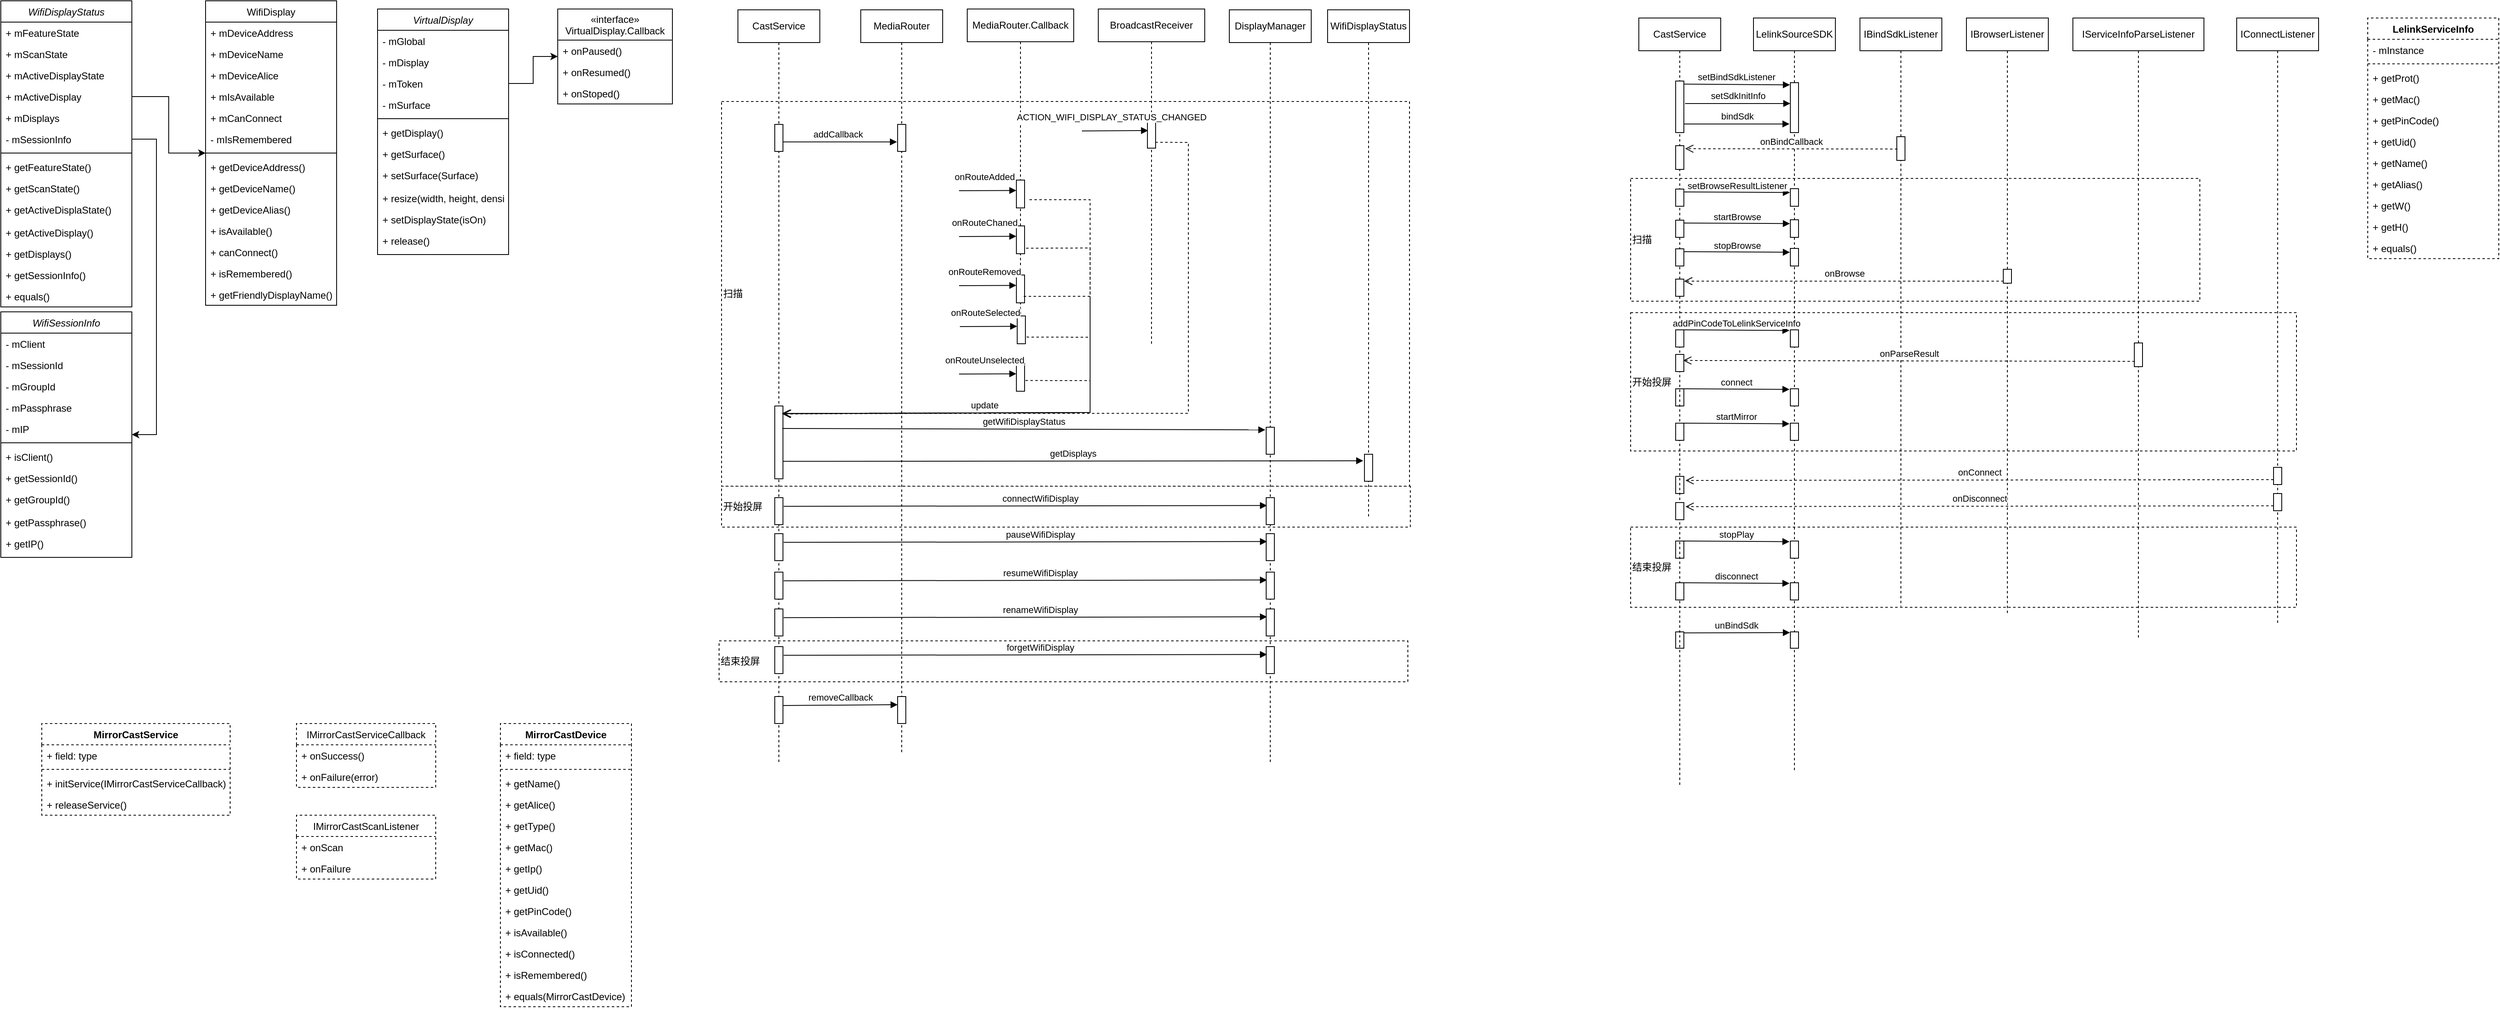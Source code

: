 <mxfile version="16.2.7" type="github">
  <diagram id="C5RBs43oDa-KdzZeNtuy" name="Page-1">
    <mxGraphModel dx="1929" dy="1000" grid="1" gridSize="10" guides="1" tooltips="1" connect="1" arrows="1" fold="1" page="1" pageScale="1" pageWidth="827" pageHeight="1169" math="0" shadow="0">
      <root>
        <mxCell id="WIyWlLk6GJQsqaUBKTNV-0" />
        <mxCell id="WIyWlLk6GJQsqaUBKTNV-1" parent="WIyWlLk6GJQsqaUBKTNV-0" />
        <mxCell id="L5_SfHMchHdEU2mdU9Gc-192" value="结束投屏" style="rounded=0;whiteSpace=wrap;html=1;dashed=1;align=left;" vertex="1" parent="WIyWlLk6GJQsqaUBKTNV-1">
          <mxGeometry x="2020" y="663" width="813" height="98" as="geometry" />
        </mxCell>
        <mxCell id="L5_SfHMchHdEU2mdU9Gc-191" value="开始投屏" style="rounded=0;whiteSpace=wrap;html=1;dashed=1;align=left;" vertex="1" parent="WIyWlLk6GJQsqaUBKTNV-1">
          <mxGeometry x="2020" y="401" width="813" height="169" as="geometry" />
        </mxCell>
        <mxCell id="L5_SfHMchHdEU2mdU9Gc-168" value="扫描" style="rounded=0;whiteSpace=wrap;html=1;dashed=1;align=left;" vertex="1" parent="WIyWlLk6GJQsqaUBKTNV-1">
          <mxGeometry x="2020" y="237" width="695" height="150" as="geometry" />
        </mxCell>
        <mxCell id="L5_SfHMchHdEU2mdU9Gc-167" value="结束投屏" style="rounded=0;whiteSpace=wrap;html=1;dashed=1;align=left;" vertex="1" parent="WIyWlLk6GJQsqaUBKTNV-1">
          <mxGeometry x="907" y="802" width="841" height="50" as="geometry" />
        </mxCell>
        <mxCell id="L5_SfHMchHdEU2mdU9Gc-164" value="开始投屏" style="rounded=0;whiteSpace=wrap;html=1;dashed=1;align=left;" vertex="1" parent="WIyWlLk6GJQsqaUBKTNV-1">
          <mxGeometry x="910" y="613" width="841" height="50" as="geometry" />
        </mxCell>
        <mxCell id="L5_SfHMchHdEU2mdU9Gc-163" value="扫描" style="rounded=0;whiteSpace=wrap;html=1;dashed=1;align=left;" vertex="1" parent="WIyWlLk6GJQsqaUBKTNV-1">
          <mxGeometry x="910" y="143" width="840" height="470" as="geometry" />
        </mxCell>
        <mxCell id="L5_SfHMchHdEU2mdU9Gc-0" value="WifiDisplayStatus" style="swimlane;fontStyle=2;align=center;verticalAlign=top;childLayout=stackLayout;horizontal=1;startSize=26;horizontalStack=0;resizeParent=1;resizeLast=0;collapsible=1;marginBottom=0;rounded=0;shadow=0;strokeWidth=1;" vertex="1" parent="WIyWlLk6GJQsqaUBKTNV-1">
          <mxGeometry x="30" y="20" width="160" height="374" as="geometry">
            <mxRectangle x="220" y="120" width="160" height="26" as="alternateBounds" />
          </mxGeometry>
        </mxCell>
        <mxCell id="L5_SfHMchHdEU2mdU9Gc-1" value="+ mFeatureState" style="text;align=left;verticalAlign=top;spacingLeft=4;spacingRight=4;overflow=hidden;rotatable=0;points=[[0,0.5],[1,0.5]];portConstraint=eastwest;" vertex="1" parent="L5_SfHMchHdEU2mdU9Gc-0">
          <mxGeometry y="26" width="160" height="26" as="geometry" />
        </mxCell>
        <mxCell id="L5_SfHMchHdEU2mdU9Gc-2" value="+ mScanState" style="text;strokeColor=none;fillColor=none;align=left;verticalAlign=top;spacingLeft=4;spacingRight=4;overflow=hidden;rotatable=0;points=[[0,0.5],[1,0.5]];portConstraint=eastwest;" vertex="1" parent="L5_SfHMchHdEU2mdU9Gc-0">
          <mxGeometry y="52" width="160" height="26" as="geometry" />
        </mxCell>
        <mxCell id="L5_SfHMchHdEU2mdU9Gc-3" value="+ mActiveDisplayState&#xa;" style="text;align=left;verticalAlign=top;spacingLeft=4;spacingRight=4;overflow=hidden;rotatable=0;points=[[0,0.5],[1,0.5]];portConstraint=eastwest;rounded=0;shadow=0;html=0;" vertex="1" parent="L5_SfHMchHdEU2mdU9Gc-0">
          <mxGeometry y="78" width="160" height="26" as="geometry" />
        </mxCell>
        <mxCell id="L5_SfHMchHdEU2mdU9Gc-4" value="+ mActiveDisplay" style="text;align=left;verticalAlign=top;spacingLeft=4;spacingRight=4;overflow=hidden;rotatable=0;points=[[0,0.5],[1,0.5]];portConstraint=eastwest;rounded=0;shadow=0;html=0;" vertex="1" parent="L5_SfHMchHdEU2mdU9Gc-0">
          <mxGeometry y="104" width="160" height="26" as="geometry" />
        </mxCell>
        <mxCell id="L5_SfHMchHdEU2mdU9Gc-5" value="+ mDisplays" style="text;strokeColor=none;fillColor=none;align=left;verticalAlign=top;spacingLeft=4;spacingRight=4;overflow=hidden;rotatable=0;points=[[0,0.5],[1,0.5]];portConstraint=eastwest;" vertex="1" parent="L5_SfHMchHdEU2mdU9Gc-0">
          <mxGeometry y="130" width="160" height="26" as="geometry" />
        </mxCell>
        <mxCell id="L5_SfHMchHdEU2mdU9Gc-6" value="- mSessionInfo" style="text;strokeColor=none;fillColor=none;align=left;verticalAlign=top;spacingLeft=4;spacingRight=4;overflow=hidden;rotatable=0;points=[[0,0.5],[1,0.5]];portConstraint=eastwest;" vertex="1" parent="L5_SfHMchHdEU2mdU9Gc-0">
          <mxGeometry y="156" width="160" height="26" as="geometry" />
        </mxCell>
        <mxCell id="L5_SfHMchHdEU2mdU9Gc-7" value="" style="line;html=1;strokeWidth=1;align=left;verticalAlign=middle;spacingTop=-1;spacingLeft=3;spacingRight=3;rotatable=0;labelPosition=right;points=[];portConstraint=eastwest;" vertex="1" parent="L5_SfHMchHdEU2mdU9Gc-0">
          <mxGeometry y="182" width="160" height="8" as="geometry" />
        </mxCell>
        <mxCell id="L5_SfHMchHdEU2mdU9Gc-8" value="+ getFeatureState()" style="text;strokeColor=none;fillColor=none;align=left;verticalAlign=top;spacingLeft=4;spacingRight=4;overflow=hidden;rotatable=0;points=[[0,0.5],[1,0.5]];portConstraint=eastwest;" vertex="1" parent="L5_SfHMchHdEU2mdU9Gc-0">
          <mxGeometry y="190" width="160" height="26" as="geometry" />
        </mxCell>
        <mxCell id="L5_SfHMchHdEU2mdU9Gc-9" value="+ getScanState()" style="text;align=left;verticalAlign=top;spacingLeft=4;spacingRight=4;overflow=hidden;rotatable=0;points=[[0,0.5],[1,0.5]];portConstraint=eastwest;" vertex="1" parent="L5_SfHMchHdEU2mdU9Gc-0">
          <mxGeometry y="216" width="160" height="26" as="geometry" />
        </mxCell>
        <mxCell id="L5_SfHMchHdEU2mdU9Gc-10" value="+ getActiveDisplaState()" style="text;strokeColor=none;fillColor=none;align=left;verticalAlign=top;spacingLeft=4;spacingRight=4;overflow=hidden;rotatable=0;points=[[0,0.5],[1,0.5]];portConstraint=eastwest;" vertex="1" parent="L5_SfHMchHdEU2mdU9Gc-0">
          <mxGeometry y="242" width="160" height="28" as="geometry" />
        </mxCell>
        <mxCell id="L5_SfHMchHdEU2mdU9Gc-11" value="+ getActiveDisplay()" style="text;strokeColor=none;fillColor=none;align=left;verticalAlign=top;spacingLeft=4;spacingRight=4;overflow=hidden;rotatable=0;points=[[0,0.5],[1,0.5]];portConstraint=eastwest;" vertex="1" parent="L5_SfHMchHdEU2mdU9Gc-0">
          <mxGeometry y="270" width="160" height="26" as="geometry" />
        </mxCell>
        <mxCell id="L5_SfHMchHdEU2mdU9Gc-12" value="+ getDisplays()" style="text;strokeColor=none;fillColor=none;align=left;verticalAlign=top;spacingLeft=4;spacingRight=4;overflow=hidden;rotatable=0;points=[[0,0.5],[1,0.5]];portConstraint=eastwest;" vertex="1" parent="L5_SfHMchHdEU2mdU9Gc-0">
          <mxGeometry y="296" width="160" height="26" as="geometry" />
        </mxCell>
        <mxCell id="L5_SfHMchHdEU2mdU9Gc-13" value="+ getSessionInfo()" style="text;strokeColor=none;fillColor=none;align=left;verticalAlign=top;spacingLeft=4;spacingRight=4;overflow=hidden;rotatable=0;points=[[0,0.5],[1,0.5]];portConstraint=eastwest;" vertex="1" parent="L5_SfHMchHdEU2mdU9Gc-0">
          <mxGeometry y="322" width="160" height="26" as="geometry" />
        </mxCell>
        <mxCell id="L5_SfHMchHdEU2mdU9Gc-214" value="+ equals()" style="text;strokeColor=none;fillColor=none;align=left;verticalAlign=top;spacingLeft=4;spacingRight=4;overflow=hidden;rotatable=0;points=[[0,0.5],[1,0.5]];portConstraint=eastwest;" vertex="1" parent="L5_SfHMchHdEU2mdU9Gc-0">
          <mxGeometry y="348" width="160" height="26" as="geometry" />
        </mxCell>
        <mxCell id="L5_SfHMchHdEU2mdU9Gc-14" value="WifiDisplay" style="swimlane;fontStyle=0;align=center;verticalAlign=top;childLayout=stackLayout;horizontal=1;startSize=26;horizontalStack=0;resizeParent=1;resizeLast=0;collapsible=1;marginBottom=0;rounded=0;shadow=0;strokeWidth=1;" vertex="1" parent="WIyWlLk6GJQsqaUBKTNV-1">
          <mxGeometry x="280" y="20" width="160" height="372" as="geometry">
            <mxRectangle x="550" y="140" width="160" height="26" as="alternateBounds" />
          </mxGeometry>
        </mxCell>
        <mxCell id="L5_SfHMchHdEU2mdU9Gc-15" value="+ mDeviceAddress" style="text;align=left;verticalAlign=top;spacingLeft=4;spacingRight=4;overflow=hidden;rotatable=0;points=[[0,0.5],[1,0.5]];portConstraint=eastwest;" vertex="1" parent="L5_SfHMchHdEU2mdU9Gc-14">
          <mxGeometry y="26" width="160" height="26" as="geometry" />
        </mxCell>
        <mxCell id="L5_SfHMchHdEU2mdU9Gc-16" value="+ mDeviceName" style="text;align=left;verticalAlign=top;spacingLeft=4;spacingRight=4;overflow=hidden;rotatable=0;points=[[0,0.5],[1,0.5]];portConstraint=eastwest;rounded=0;shadow=0;html=0;" vertex="1" parent="L5_SfHMchHdEU2mdU9Gc-14">
          <mxGeometry y="52" width="160" height="26" as="geometry" />
        </mxCell>
        <mxCell id="L5_SfHMchHdEU2mdU9Gc-17" value="+ mDeviceAlice" style="text;align=left;verticalAlign=top;spacingLeft=4;spacingRight=4;overflow=hidden;rotatable=0;points=[[0,0.5],[1,0.5]];portConstraint=eastwest;rounded=0;shadow=0;html=0;" vertex="1" parent="L5_SfHMchHdEU2mdU9Gc-14">
          <mxGeometry y="78" width="160" height="26" as="geometry" />
        </mxCell>
        <mxCell id="L5_SfHMchHdEU2mdU9Gc-18" value="+ mIsAvailable" style="text;align=left;verticalAlign=top;spacingLeft=4;spacingRight=4;overflow=hidden;rotatable=0;points=[[0,0.5],[1,0.5]];portConstraint=eastwest;rounded=0;shadow=0;html=0;" vertex="1" parent="L5_SfHMchHdEU2mdU9Gc-14">
          <mxGeometry y="104" width="160" height="26" as="geometry" />
        </mxCell>
        <mxCell id="L5_SfHMchHdEU2mdU9Gc-19" value="+ mCanConnect&#xa;" style="text;align=left;verticalAlign=top;spacingLeft=4;spacingRight=4;overflow=hidden;rotatable=0;points=[[0,0.5],[1,0.5]];portConstraint=eastwest;rounded=0;shadow=0;html=0;" vertex="1" parent="L5_SfHMchHdEU2mdU9Gc-14">
          <mxGeometry y="130" width="160" height="26" as="geometry" />
        </mxCell>
        <mxCell id="L5_SfHMchHdEU2mdU9Gc-20" value="- mIsRemembered" style="text;strokeColor=none;fillColor=none;align=left;verticalAlign=top;spacingLeft=4;spacingRight=4;overflow=hidden;rotatable=0;points=[[0,0.5],[1,0.5]];portConstraint=eastwest;" vertex="1" parent="L5_SfHMchHdEU2mdU9Gc-14">
          <mxGeometry y="156" width="160" height="26" as="geometry" />
        </mxCell>
        <mxCell id="L5_SfHMchHdEU2mdU9Gc-21" value="" style="line;html=1;strokeWidth=1;align=left;verticalAlign=middle;spacingTop=-1;spacingLeft=3;spacingRight=3;rotatable=0;labelPosition=right;points=[];portConstraint=eastwest;" vertex="1" parent="L5_SfHMchHdEU2mdU9Gc-14">
          <mxGeometry y="182" width="160" height="8" as="geometry" />
        </mxCell>
        <mxCell id="L5_SfHMchHdEU2mdU9Gc-22" value="+ getDeviceAddress()" style="text;align=left;verticalAlign=top;spacingLeft=4;spacingRight=4;overflow=hidden;rotatable=0;points=[[0,0.5],[1,0.5]];portConstraint=eastwest;" vertex="1" parent="L5_SfHMchHdEU2mdU9Gc-14">
          <mxGeometry y="190" width="160" height="26" as="geometry" />
        </mxCell>
        <mxCell id="L5_SfHMchHdEU2mdU9Gc-23" value="+ getDeviceName()" style="text;strokeColor=none;fillColor=none;align=left;verticalAlign=top;spacingLeft=4;spacingRight=4;overflow=hidden;rotatable=0;points=[[0,0.5],[1,0.5]];portConstraint=eastwest;" vertex="1" parent="L5_SfHMchHdEU2mdU9Gc-14">
          <mxGeometry y="216" width="160" height="26" as="geometry" />
        </mxCell>
        <mxCell id="L5_SfHMchHdEU2mdU9Gc-24" value="+ getDeviceAlias()" style="text;strokeColor=none;fillColor=none;align=left;verticalAlign=top;spacingLeft=4;spacingRight=4;overflow=hidden;rotatable=0;points=[[0,0.5],[1,0.5]];portConstraint=eastwest;" vertex="1" parent="L5_SfHMchHdEU2mdU9Gc-14">
          <mxGeometry y="242" width="160" height="26" as="geometry" />
        </mxCell>
        <mxCell id="L5_SfHMchHdEU2mdU9Gc-25" value="+ isAvailable()" style="text;strokeColor=none;fillColor=none;align=left;verticalAlign=top;spacingLeft=4;spacingRight=4;overflow=hidden;rotatable=0;points=[[0,0.5],[1,0.5]];portConstraint=eastwest;" vertex="1" parent="L5_SfHMchHdEU2mdU9Gc-14">
          <mxGeometry y="268" width="160" height="26" as="geometry" />
        </mxCell>
        <mxCell id="L5_SfHMchHdEU2mdU9Gc-26" value="+ canConnect()" style="text;strokeColor=none;fillColor=none;align=left;verticalAlign=top;spacingLeft=4;spacingRight=4;overflow=hidden;rotatable=0;points=[[0,0.5],[1,0.5]];portConstraint=eastwest;" vertex="1" parent="L5_SfHMchHdEU2mdU9Gc-14">
          <mxGeometry y="294" width="160" height="26" as="geometry" />
        </mxCell>
        <mxCell id="L5_SfHMchHdEU2mdU9Gc-27" value="+ isRemembered()" style="text;strokeColor=none;fillColor=none;align=left;verticalAlign=top;spacingLeft=4;spacingRight=4;overflow=hidden;rotatable=0;points=[[0,0.5],[1,0.5]];portConstraint=eastwest;" vertex="1" parent="L5_SfHMchHdEU2mdU9Gc-14">
          <mxGeometry y="320" width="160" height="26" as="geometry" />
        </mxCell>
        <mxCell id="L5_SfHMchHdEU2mdU9Gc-28" value="+ getFriendlyDisplayName()" style="text;align=left;verticalAlign=top;spacingLeft=4;spacingRight=4;overflow=hidden;rotatable=0;points=[[0,0.5],[1,0.5]];portConstraint=eastwest;" vertex="1" parent="L5_SfHMchHdEU2mdU9Gc-14">
          <mxGeometry y="346" width="160" height="26" as="geometry" />
        </mxCell>
        <mxCell id="L5_SfHMchHdEU2mdU9Gc-29" value="WifiSessionInfo" style="swimlane;fontStyle=2;align=center;verticalAlign=top;childLayout=stackLayout;horizontal=1;startSize=26;horizontalStack=0;resizeParent=1;resizeLast=0;collapsible=1;marginBottom=0;rounded=0;shadow=0;strokeWidth=1;" vertex="1" parent="WIyWlLk6GJQsqaUBKTNV-1">
          <mxGeometry x="30" y="400" width="160" height="300" as="geometry">
            <mxRectangle x="220" y="120" width="160" height="26" as="alternateBounds" />
          </mxGeometry>
        </mxCell>
        <mxCell id="L5_SfHMchHdEU2mdU9Gc-30" value="- mClient&#xa;" style="text;align=left;verticalAlign=top;spacingLeft=4;spacingRight=4;overflow=hidden;rotatable=0;points=[[0,0.5],[1,0.5]];portConstraint=eastwest;" vertex="1" parent="L5_SfHMchHdEU2mdU9Gc-29">
          <mxGeometry y="26" width="160" height="26" as="geometry" />
        </mxCell>
        <mxCell id="L5_SfHMchHdEU2mdU9Gc-31" value="- mSessionId" style="text;strokeColor=none;fillColor=none;align=left;verticalAlign=top;spacingLeft=4;spacingRight=4;overflow=hidden;rotatable=0;points=[[0,0.5],[1,0.5]];portConstraint=eastwest;" vertex="1" parent="L5_SfHMchHdEU2mdU9Gc-29">
          <mxGeometry y="52" width="160" height="26" as="geometry" />
        </mxCell>
        <mxCell id="L5_SfHMchHdEU2mdU9Gc-32" value="- mGroupId" style="text;align=left;verticalAlign=top;spacingLeft=4;spacingRight=4;overflow=hidden;rotatable=0;points=[[0,0.5],[1,0.5]];portConstraint=eastwest;rounded=0;shadow=0;html=0;" vertex="1" parent="L5_SfHMchHdEU2mdU9Gc-29">
          <mxGeometry y="78" width="160" height="26" as="geometry" />
        </mxCell>
        <mxCell id="L5_SfHMchHdEU2mdU9Gc-33" value="- mPassphrase" style="text;align=left;verticalAlign=top;spacingLeft=4;spacingRight=4;overflow=hidden;rotatable=0;points=[[0,0.5],[1,0.5]];portConstraint=eastwest;rounded=0;shadow=0;html=0;" vertex="1" parent="L5_SfHMchHdEU2mdU9Gc-29">
          <mxGeometry y="104" width="160" height="26" as="geometry" />
        </mxCell>
        <mxCell id="L5_SfHMchHdEU2mdU9Gc-34" value="- mIP" style="text;strokeColor=none;fillColor=none;align=left;verticalAlign=top;spacingLeft=4;spacingRight=4;overflow=hidden;rotatable=0;points=[[0,0.5],[1,0.5]];portConstraint=eastwest;" vertex="1" parent="L5_SfHMchHdEU2mdU9Gc-29">
          <mxGeometry y="130" width="160" height="26" as="geometry" />
        </mxCell>
        <mxCell id="L5_SfHMchHdEU2mdU9Gc-35" value="" style="line;html=1;strokeWidth=1;align=left;verticalAlign=middle;spacingTop=-1;spacingLeft=3;spacingRight=3;rotatable=0;labelPosition=right;points=[];portConstraint=eastwest;" vertex="1" parent="L5_SfHMchHdEU2mdU9Gc-29">
          <mxGeometry y="156" width="160" height="8" as="geometry" />
        </mxCell>
        <mxCell id="L5_SfHMchHdEU2mdU9Gc-36" value="+ isClient()" style="text;strokeColor=none;fillColor=none;align=left;verticalAlign=top;spacingLeft=4;spacingRight=4;overflow=hidden;rotatable=0;points=[[0,0.5],[1,0.5]];portConstraint=eastwest;" vertex="1" parent="L5_SfHMchHdEU2mdU9Gc-29">
          <mxGeometry y="164" width="160" height="26" as="geometry" />
        </mxCell>
        <mxCell id="L5_SfHMchHdEU2mdU9Gc-37" value="+ getSessionId()" style="text;align=left;verticalAlign=top;spacingLeft=4;spacingRight=4;overflow=hidden;rotatable=0;points=[[0,0.5],[1,0.5]];portConstraint=eastwest;" vertex="1" parent="L5_SfHMchHdEU2mdU9Gc-29">
          <mxGeometry y="190" width="160" height="26" as="geometry" />
        </mxCell>
        <mxCell id="L5_SfHMchHdEU2mdU9Gc-38" value="+ getGroupId()" style="text;strokeColor=none;fillColor=none;align=left;verticalAlign=top;spacingLeft=4;spacingRight=4;overflow=hidden;rotatable=0;points=[[0,0.5],[1,0.5]];portConstraint=eastwest;" vertex="1" parent="L5_SfHMchHdEU2mdU9Gc-29">
          <mxGeometry y="216" width="160" height="28" as="geometry" />
        </mxCell>
        <mxCell id="L5_SfHMchHdEU2mdU9Gc-39" value="+ getPassphrase()" style="text;strokeColor=none;fillColor=none;align=left;verticalAlign=top;spacingLeft=4;spacingRight=4;overflow=hidden;rotatable=0;points=[[0,0.5],[1,0.5]];portConstraint=eastwest;" vertex="1" parent="L5_SfHMchHdEU2mdU9Gc-29">
          <mxGeometry y="244" width="160" height="26" as="geometry" />
        </mxCell>
        <mxCell id="L5_SfHMchHdEU2mdU9Gc-40" value="+ getIP()" style="text;strokeColor=none;fillColor=none;align=left;verticalAlign=top;spacingLeft=4;spacingRight=4;overflow=hidden;rotatable=0;points=[[0,0.5],[1,0.5]];portConstraint=eastwest;" vertex="1" parent="L5_SfHMchHdEU2mdU9Gc-29">
          <mxGeometry y="270" width="160" height="26" as="geometry" />
        </mxCell>
        <mxCell id="L5_SfHMchHdEU2mdU9Gc-41" value="VirtualDisplay" style="swimlane;fontStyle=2;align=center;verticalAlign=top;childLayout=stackLayout;horizontal=1;startSize=26;horizontalStack=0;resizeParent=1;resizeLast=0;collapsible=1;marginBottom=0;rounded=0;shadow=0;strokeWidth=1;" vertex="1" parent="WIyWlLk6GJQsqaUBKTNV-1">
          <mxGeometry x="490" y="30" width="160" height="300" as="geometry">
            <mxRectangle x="220" y="120" width="160" height="26" as="alternateBounds" />
          </mxGeometry>
        </mxCell>
        <mxCell id="L5_SfHMchHdEU2mdU9Gc-42" value="- mGlobal" style="text;align=left;verticalAlign=top;spacingLeft=4;spacingRight=4;overflow=hidden;rotatable=0;points=[[0,0.5],[1,0.5]];portConstraint=eastwest;" vertex="1" parent="L5_SfHMchHdEU2mdU9Gc-41">
          <mxGeometry y="26" width="160" height="26" as="geometry" />
        </mxCell>
        <mxCell id="L5_SfHMchHdEU2mdU9Gc-43" value="- mDisplay" style="text;strokeColor=none;fillColor=none;align=left;verticalAlign=top;spacingLeft=4;spacingRight=4;overflow=hidden;rotatable=0;points=[[0,0.5],[1,0.5]];portConstraint=eastwest;" vertex="1" parent="L5_SfHMchHdEU2mdU9Gc-41">
          <mxGeometry y="52" width="160" height="26" as="geometry" />
        </mxCell>
        <mxCell id="L5_SfHMchHdEU2mdU9Gc-44" value="- mToken" style="text;align=left;verticalAlign=top;spacingLeft=4;spacingRight=4;overflow=hidden;rotatable=0;points=[[0,0.5],[1,0.5]];portConstraint=eastwest;rounded=0;shadow=0;html=0;" vertex="1" parent="L5_SfHMchHdEU2mdU9Gc-41">
          <mxGeometry y="78" width="160" height="26" as="geometry" />
        </mxCell>
        <mxCell id="L5_SfHMchHdEU2mdU9Gc-45" value="- mSurface" style="text;align=left;verticalAlign=top;spacingLeft=4;spacingRight=4;overflow=hidden;rotatable=0;points=[[0,0.5],[1,0.5]];portConstraint=eastwest;rounded=0;shadow=0;html=0;" vertex="1" parent="L5_SfHMchHdEU2mdU9Gc-41">
          <mxGeometry y="104" width="160" height="26" as="geometry" />
        </mxCell>
        <mxCell id="L5_SfHMchHdEU2mdU9Gc-46" value="" style="line;html=1;strokeWidth=1;align=left;verticalAlign=middle;spacingTop=-1;spacingLeft=3;spacingRight=3;rotatable=0;labelPosition=right;points=[];portConstraint=eastwest;" vertex="1" parent="L5_SfHMchHdEU2mdU9Gc-41">
          <mxGeometry y="130" width="160" height="8" as="geometry" />
        </mxCell>
        <mxCell id="L5_SfHMchHdEU2mdU9Gc-47" value="+ getDisplay()" style="text;strokeColor=none;fillColor=none;align=left;verticalAlign=top;spacingLeft=4;spacingRight=4;overflow=hidden;rotatable=0;points=[[0,0.5],[1,0.5]];portConstraint=eastwest;" vertex="1" parent="L5_SfHMchHdEU2mdU9Gc-41">
          <mxGeometry y="138" width="160" height="26" as="geometry" />
        </mxCell>
        <mxCell id="L5_SfHMchHdEU2mdU9Gc-48" value="+ getSurface()" style="text;align=left;verticalAlign=top;spacingLeft=4;spacingRight=4;overflow=hidden;rotatable=0;points=[[0,0.5],[1,0.5]];portConstraint=eastwest;" vertex="1" parent="L5_SfHMchHdEU2mdU9Gc-41">
          <mxGeometry y="164" width="160" height="26" as="geometry" />
        </mxCell>
        <mxCell id="L5_SfHMchHdEU2mdU9Gc-49" value="+ setSurface(Surface)" style="text;strokeColor=none;fillColor=none;align=left;verticalAlign=top;spacingLeft=4;spacingRight=4;overflow=hidden;rotatable=0;points=[[0,0.5],[1,0.5]];portConstraint=eastwest;" vertex="1" parent="L5_SfHMchHdEU2mdU9Gc-41">
          <mxGeometry y="190" width="160" height="28" as="geometry" />
        </mxCell>
        <mxCell id="L5_SfHMchHdEU2mdU9Gc-50" value="+ resize(width, height, densityDpi)" style="text;strokeColor=none;fillColor=none;align=left;verticalAlign=top;spacingLeft=4;spacingRight=4;overflow=hidden;rotatable=0;points=[[0,0.5],[1,0.5]];portConstraint=eastwest;" vertex="1" parent="L5_SfHMchHdEU2mdU9Gc-41">
          <mxGeometry y="218" width="160" height="26" as="geometry" />
        </mxCell>
        <mxCell id="L5_SfHMchHdEU2mdU9Gc-51" value="+ setDisplayState(isOn)" style="text;strokeColor=none;fillColor=none;align=left;verticalAlign=top;spacingLeft=4;spacingRight=4;overflow=hidden;rotatable=0;points=[[0,0.5],[1,0.5]];portConstraint=eastwest;" vertex="1" parent="L5_SfHMchHdEU2mdU9Gc-41">
          <mxGeometry y="244" width="160" height="26" as="geometry" />
        </mxCell>
        <mxCell id="L5_SfHMchHdEU2mdU9Gc-52" value="+ release()" style="text;strokeColor=none;fillColor=none;align=left;verticalAlign=top;spacingLeft=4;spacingRight=4;overflow=hidden;rotatable=0;points=[[0,0.5],[1,0.5]];portConstraint=eastwest;" vertex="1" parent="L5_SfHMchHdEU2mdU9Gc-41">
          <mxGeometry y="270" width="160" height="26" as="geometry" />
        </mxCell>
        <mxCell id="L5_SfHMchHdEU2mdU9Gc-53" value="«interface»&#xa;VirtualDisplay.Callback" style="swimlane;fontStyle=0;childLayout=stackLayout;horizontal=1;startSize=38;fillColor=none;horizontalStack=0;resizeParent=1;resizeParentMax=0;resizeLast=0;collapsible=1;marginBottom=0;" vertex="1" parent="WIyWlLk6GJQsqaUBKTNV-1">
          <mxGeometry x="710" y="30" width="140" height="116" as="geometry" />
        </mxCell>
        <mxCell id="L5_SfHMchHdEU2mdU9Gc-54" value="+ onPaused()" style="text;strokeColor=none;fillColor=none;align=left;verticalAlign=top;spacingLeft=4;spacingRight=4;overflow=hidden;rotatable=0;points=[[0,0.5],[1,0.5]];portConstraint=eastwest;" vertex="1" parent="L5_SfHMchHdEU2mdU9Gc-53">
          <mxGeometry y="38" width="140" height="26" as="geometry" />
        </mxCell>
        <mxCell id="L5_SfHMchHdEU2mdU9Gc-55" value="+ onResumed()" style="text;strokeColor=none;fillColor=none;align=left;verticalAlign=top;spacingLeft=4;spacingRight=4;overflow=hidden;rotatable=0;points=[[0,0.5],[1,0.5]];portConstraint=eastwest;" vertex="1" parent="L5_SfHMchHdEU2mdU9Gc-53">
          <mxGeometry y="64" width="140" height="26" as="geometry" />
        </mxCell>
        <mxCell id="L5_SfHMchHdEU2mdU9Gc-56" value="+ onStoped()" style="text;strokeColor=none;fillColor=none;align=left;verticalAlign=top;spacingLeft=4;spacingRight=4;overflow=hidden;rotatable=0;points=[[0,0.5],[1,0.5]];portConstraint=eastwest;" vertex="1" parent="L5_SfHMchHdEU2mdU9Gc-53">
          <mxGeometry y="90" width="140" height="26" as="geometry" />
        </mxCell>
        <mxCell id="L5_SfHMchHdEU2mdU9Gc-57" style="edgeStyle=orthogonalEdgeStyle;rounded=0;orthogonalLoop=1;jettySize=auto;html=1;" edge="1" parent="WIyWlLk6GJQsqaUBKTNV-1" source="L5_SfHMchHdEU2mdU9Gc-4" target="L5_SfHMchHdEU2mdU9Gc-14">
          <mxGeometry relative="1" as="geometry" />
        </mxCell>
        <mxCell id="L5_SfHMchHdEU2mdU9Gc-58" style="edgeStyle=orthogonalEdgeStyle;rounded=0;orthogonalLoop=1;jettySize=auto;html=1;" edge="1" parent="WIyWlLk6GJQsqaUBKTNV-1" source="L5_SfHMchHdEU2mdU9Gc-6" target="L5_SfHMchHdEU2mdU9Gc-29">
          <mxGeometry relative="1" as="geometry">
            <Array as="points">
              <mxPoint x="220" y="189" />
              <mxPoint x="220" y="550" />
            </Array>
          </mxGeometry>
        </mxCell>
        <mxCell id="L5_SfHMchHdEU2mdU9Gc-59" value="" style="edgeStyle=orthogonalEdgeStyle;rounded=0;orthogonalLoop=1;jettySize=auto;html=1;" edge="1" parent="WIyWlLk6GJQsqaUBKTNV-1" source="L5_SfHMchHdEU2mdU9Gc-44" target="L5_SfHMchHdEU2mdU9Gc-53">
          <mxGeometry relative="1" as="geometry" />
        </mxCell>
        <mxCell id="L5_SfHMchHdEU2mdU9Gc-60" value="MediaRouter" style="shape=umlLifeline;perimeter=lifelinePerimeter;whiteSpace=wrap;html=1;container=1;collapsible=0;recursiveResize=0;outlineConnect=0;" vertex="1" parent="WIyWlLk6GJQsqaUBKTNV-1">
          <mxGeometry x="1080" y="31" width="100" height="909" as="geometry" />
        </mxCell>
        <mxCell id="L5_SfHMchHdEU2mdU9Gc-62" value="" style="html=1;points=[];perimeter=orthogonalPerimeter;" vertex="1" parent="L5_SfHMchHdEU2mdU9Gc-60">
          <mxGeometry x="45" y="140" width="10" height="33" as="geometry" />
        </mxCell>
        <mxCell id="L5_SfHMchHdEU2mdU9Gc-216" value="" style="html=1;points=[];perimeter=orthogonalPerimeter;" vertex="1" parent="L5_SfHMchHdEU2mdU9Gc-60">
          <mxGeometry x="45" y="839" width="10" height="33" as="geometry" />
        </mxCell>
        <mxCell id="L5_SfHMchHdEU2mdU9Gc-61" value="MediaRouter.Callback" style="shape=umlLifeline;perimeter=lifelinePerimeter;whiteSpace=wrap;html=1;container=1;collapsible=0;recursiveResize=0;outlineConnect=0;" vertex="1" parent="WIyWlLk6GJQsqaUBKTNV-1">
          <mxGeometry x="1210" y="30" width="130" height="409" as="geometry" />
        </mxCell>
        <mxCell id="L5_SfHMchHdEU2mdU9Gc-68" value="" style="html=1;points=[];perimeter=orthogonalPerimeter;" vertex="1" parent="L5_SfHMchHdEU2mdU9Gc-61">
          <mxGeometry x="60" y="209" width="10" height="34" as="geometry" />
        </mxCell>
        <mxCell id="L5_SfHMchHdEU2mdU9Gc-69" value="onRouteAdded" style="html=1;verticalAlign=bottom;endArrow=block;rounded=0;entryX=0.083;entryY=0.5;entryDx=0;entryDy=0;entryPerimeter=0;" edge="1" parent="L5_SfHMchHdEU2mdU9Gc-61">
          <mxGeometry x="-0.097" y="8" width="80" relative="1" as="geometry">
            <mxPoint x="-10" y="222" as="sourcePoint" />
            <mxPoint x="60" y="221.71" as="targetPoint" />
            <mxPoint as="offset" />
          </mxGeometry>
        </mxCell>
        <mxCell id="L5_SfHMchHdEU2mdU9Gc-74" value="" style="html=1;points=[];perimeter=orthogonalPerimeter;" vertex="1" parent="L5_SfHMchHdEU2mdU9Gc-61">
          <mxGeometry x="60" y="265" width="10" height="34" as="geometry" />
        </mxCell>
        <mxCell id="L5_SfHMchHdEU2mdU9Gc-75" value="onRouteChaned" style="html=1;verticalAlign=bottom;endArrow=block;rounded=0;entryX=0.083;entryY=0.5;entryDx=0;entryDy=0;entryPerimeter=0;" edge="1" parent="L5_SfHMchHdEU2mdU9Gc-61">
          <mxGeometry x="-0.097" y="8" width="80" relative="1" as="geometry">
            <mxPoint x="-10" y="278" as="sourcePoint" />
            <mxPoint x="60" y="277.71" as="targetPoint" />
            <mxPoint as="offset" />
          </mxGeometry>
        </mxCell>
        <mxCell id="L5_SfHMchHdEU2mdU9Gc-76" value="" style="html=1;points=[];perimeter=orthogonalPerimeter;" vertex="1" parent="L5_SfHMchHdEU2mdU9Gc-61">
          <mxGeometry x="60" y="325" width="10" height="34" as="geometry" />
        </mxCell>
        <mxCell id="L5_SfHMchHdEU2mdU9Gc-77" value="onRouteRemoved" style="html=1;verticalAlign=bottom;endArrow=block;rounded=0;entryX=0.083;entryY=0.5;entryDx=0;entryDy=0;entryPerimeter=0;" edge="1" parent="L5_SfHMchHdEU2mdU9Gc-61">
          <mxGeometry x="-0.097" y="8" width="80" relative="1" as="geometry">
            <mxPoint x="-10" y="338" as="sourcePoint" />
            <mxPoint x="60" y="337.71" as="targetPoint" />
            <mxPoint as="offset" />
          </mxGeometry>
        </mxCell>
        <mxCell id="L5_SfHMchHdEU2mdU9Gc-78" value="" style="html=1;points=[];perimeter=orthogonalPerimeter;" vertex="1" parent="L5_SfHMchHdEU2mdU9Gc-61">
          <mxGeometry x="61" y="375" width="10" height="34" as="geometry" />
        </mxCell>
        <mxCell id="L5_SfHMchHdEU2mdU9Gc-79" value="onRouteSelected" style="html=1;verticalAlign=bottom;endArrow=block;rounded=0;entryX=0.083;entryY=0.5;entryDx=0;entryDy=0;entryPerimeter=0;" edge="1" parent="L5_SfHMchHdEU2mdU9Gc-61">
          <mxGeometry x="-0.097" y="8" width="80" relative="1" as="geometry">
            <mxPoint x="-9" y="388" as="sourcePoint" />
            <mxPoint x="61" y="387.71" as="targetPoint" />
            <mxPoint as="offset" />
          </mxGeometry>
        </mxCell>
        <mxCell id="L5_SfHMchHdEU2mdU9Gc-81" value="" style="html=1;points=[];perimeter=orthogonalPerimeter;" vertex="1" parent="L5_SfHMchHdEU2mdU9Gc-61">
          <mxGeometry x="60" y="433" width="10" height="34" as="geometry" />
        </mxCell>
        <mxCell id="L5_SfHMchHdEU2mdU9Gc-82" value="onRouteUnselected" style="html=1;verticalAlign=bottom;endArrow=block;rounded=0;entryX=0.083;entryY=0.5;entryDx=0;entryDy=0;entryPerimeter=0;" edge="1" parent="L5_SfHMchHdEU2mdU9Gc-61">
          <mxGeometry x="-0.097" y="8" width="80" relative="1" as="geometry">
            <mxPoint x="-10" y="446.0" as="sourcePoint" />
            <mxPoint x="60" y="445.71" as="targetPoint" />
            <mxPoint as="offset" />
          </mxGeometry>
        </mxCell>
        <mxCell id="L5_SfHMchHdEU2mdU9Gc-63" value="addCallback" style="html=1;verticalAlign=bottom;endArrow=block;rounded=0;entryX=-0.08;entryY=0.648;entryDx=0;entryDy=0;entryPerimeter=0;" edge="1" parent="WIyWlLk6GJQsqaUBKTNV-1" target="L5_SfHMchHdEU2mdU9Gc-62">
          <mxGeometry width="80" relative="1" as="geometry">
            <mxPoint x="979.5" y="192.384" as="sourcePoint" />
            <mxPoint x="1120" y="193" as="targetPoint" />
          </mxGeometry>
        </mxCell>
        <mxCell id="L5_SfHMchHdEU2mdU9Gc-64" value="BroadcastReceiver" style="shape=umlLifeline;perimeter=lifelinePerimeter;whiteSpace=wrap;html=1;container=1;collapsible=0;recursiveResize=0;outlineConnect=0;" vertex="1" parent="WIyWlLk6GJQsqaUBKTNV-1">
          <mxGeometry x="1370" y="30" width="130" height="409" as="geometry" />
        </mxCell>
        <mxCell id="L5_SfHMchHdEU2mdU9Gc-65" value="" style="html=1;points=[];perimeter=orthogonalPerimeter;" vertex="1" parent="L5_SfHMchHdEU2mdU9Gc-64">
          <mxGeometry x="60" y="127" width="10" height="43" as="geometry" />
        </mxCell>
        <mxCell id="L5_SfHMchHdEU2mdU9Gc-66" value="ACTION_WIFI_DISPLAY_STATUS_CHANGED" style="html=1;verticalAlign=bottom;endArrow=block;rounded=0;entryX=0.083;entryY=0.5;entryDx=0;entryDy=0;entryPerimeter=0;" edge="1" parent="WIyWlLk6GJQsqaUBKTNV-1" target="L5_SfHMchHdEU2mdU9Gc-65">
          <mxGeometry x="-0.097" y="8" width="80" relative="1" as="geometry">
            <mxPoint x="1350" y="179" as="sourcePoint" />
            <mxPoint x="1419.5" y="268.58" as="targetPoint" />
            <mxPoint as="offset" />
          </mxGeometry>
        </mxCell>
        <mxCell id="L5_SfHMchHdEU2mdU9Gc-83" value="CastService" style="shape=umlLifeline;perimeter=lifelinePerimeter;whiteSpace=wrap;html=1;container=1;collapsible=0;recursiveResize=0;outlineConnect=0;" vertex="1" parent="WIyWlLk6GJQsqaUBKTNV-1">
          <mxGeometry x="930" y="31" width="100" height="919" as="geometry" />
        </mxCell>
        <mxCell id="L5_SfHMchHdEU2mdU9Gc-84" value="" style="html=1;points=[];perimeter=orthogonalPerimeter;" vertex="1" parent="L5_SfHMchHdEU2mdU9Gc-83">
          <mxGeometry x="45" y="140" width="10" height="33" as="geometry" />
        </mxCell>
        <mxCell id="L5_SfHMchHdEU2mdU9Gc-87" value="" style="html=1;points=[];perimeter=orthogonalPerimeter;" vertex="1" parent="L5_SfHMchHdEU2mdU9Gc-83">
          <mxGeometry x="45" y="484" width="10" height="89" as="geometry" />
        </mxCell>
        <mxCell id="L5_SfHMchHdEU2mdU9Gc-107" value="" style="html=1;points=[];perimeter=orthogonalPerimeter;" vertex="1" parent="L5_SfHMchHdEU2mdU9Gc-83">
          <mxGeometry x="45" y="596" width="10" height="33" as="geometry" />
        </mxCell>
        <mxCell id="L5_SfHMchHdEU2mdU9Gc-215" value="" style="html=1;points=[];perimeter=orthogonalPerimeter;" vertex="1" parent="L5_SfHMchHdEU2mdU9Gc-83">
          <mxGeometry x="45" y="839" width="10" height="33" as="geometry" />
        </mxCell>
        <mxCell id="L5_SfHMchHdEU2mdU9Gc-86" value="" style="html=1;verticalAlign=bottom;endArrow=open;dashed=1;endSize=8;rounded=0;entryX=0.969;entryY=0.104;entryDx=0;entryDy=0;entryPerimeter=0;exitX=1.6;exitY=0.706;exitDx=0;exitDy=0;exitPerimeter=0;" edge="1" parent="WIyWlLk6GJQsqaUBKTNV-1" source="L5_SfHMchHdEU2mdU9Gc-68" target="L5_SfHMchHdEU2mdU9Gc-87">
          <mxGeometry relative="1" as="geometry">
            <mxPoint x="1270" y="263" as="sourcePoint" />
            <mxPoint x="1040" y="443" as="targetPoint" />
            <Array as="points">
              <mxPoint x="1360" y="263" />
              <mxPoint x="1360" y="383" />
              <mxPoint x="1360" y="523" />
            </Array>
          </mxGeometry>
        </mxCell>
        <mxCell id="L5_SfHMchHdEU2mdU9Gc-92" value="" style="html=1;verticalAlign=bottom;endArrow=open;dashed=1;endSize=8;rounded=0;exitX=1.186;exitY=0.803;exitDx=0;exitDy=0;exitPerimeter=0;entryX=0.92;entryY=0.11;entryDx=0;entryDy=0;entryPerimeter=0;" edge="1" parent="WIyWlLk6GJQsqaUBKTNV-1" source="L5_SfHMchHdEU2mdU9Gc-74" target="L5_SfHMchHdEU2mdU9Gc-87">
          <mxGeometry relative="1" as="geometry">
            <mxPoint x="1620" y="403" as="sourcePoint" />
            <mxPoint x="990" y="523" as="targetPoint" />
            <Array as="points">
              <mxPoint x="1360" y="322" />
              <mxPoint x="1360" y="523" />
            </Array>
          </mxGeometry>
        </mxCell>
        <mxCell id="L5_SfHMchHdEU2mdU9Gc-93" value="" style="html=1;verticalAlign=bottom;endArrow=open;dashed=1;endSize=8;rounded=0;exitX=0.9;exitY=0.769;exitDx=0;exitDy=0;exitPerimeter=0;entryX=0.957;entryY=0.282;entryDx=0;entryDy=0;entryPerimeter=0;" edge="1" parent="WIyWlLk6GJQsqaUBKTNV-1" source="L5_SfHMchHdEU2mdU9Gc-76">
          <mxGeometry relative="1" as="geometry">
            <mxPoint x="1281.86" y="322.302" as="sourcePoint" />
            <mxPoint x="984.57" y="524.306" as="targetPoint" />
            <Array as="points">
              <mxPoint x="1360" y="381" />
              <mxPoint x="1360" y="523" />
            </Array>
          </mxGeometry>
        </mxCell>
        <mxCell id="L5_SfHMchHdEU2mdU9Gc-94" value="" style="html=1;verticalAlign=bottom;endArrow=open;dashed=1;endSize=8;rounded=0;exitX=1.145;exitY=0.759;exitDx=0;exitDy=0;exitPerimeter=0;entryX=0.957;entryY=0.282;entryDx=0;entryDy=0;entryPerimeter=0;" edge="1" parent="WIyWlLk6GJQsqaUBKTNV-1" source="L5_SfHMchHdEU2mdU9Gc-78">
          <mxGeometry relative="1" as="geometry">
            <mxPoint x="1279" y="381.146" as="sourcePoint" />
            <mxPoint x="984.57" y="524.306" as="targetPoint" />
            <Array as="points">
              <mxPoint x="1360" y="431" />
              <mxPoint x="1360" y="523" />
            </Array>
          </mxGeometry>
        </mxCell>
        <mxCell id="L5_SfHMchHdEU2mdU9Gc-95" value="update" style="html=1;verticalAlign=bottom;endArrow=open;dashed=1;endSize=8;rounded=0;exitX=1.107;exitY=0.615;exitDx=0;exitDy=0;exitPerimeter=0;entryX=0.957;entryY=0.282;entryDx=0;entryDy=0;entryPerimeter=0;" edge="1" parent="WIyWlLk6GJQsqaUBKTNV-1" source="L5_SfHMchHdEU2mdU9Gc-81">
          <mxGeometry relative="1" as="geometry">
            <mxPoint x="1282.45" y="430.806" as="sourcePoint" />
            <mxPoint x="984.57" y="524.306" as="targetPoint" />
            <Array as="points">
              <mxPoint x="1360" y="484" />
              <mxPoint x="1360" y="523" />
            </Array>
          </mxGeometry>
        </mxCell>
        <mxCell id="L5_SfHMchHdEU2mdU9Gc-96" value="" style="html=1;verticalAlign=bottom;endArrow=open;dashed=1;endSize=8;rounded=0;entryX=0.943;entryY=0.281;entryDx=0;entryDy=0;entryPerimeter=0;exitX=0.969;exitY=0.834;exitDx=0;exitDy=0;exitPerimeter=0;" edge="1" parent="WIyWlLk6GJQsqaUBKTNV-1" source="L5_SfHMchHdEU2mdU9Gc-65">
          <mxGeometry relative="1" as="geometry">
            <mxPoint x="1285" y="263.004" as="sourcePoint" />
            <mxPoint x="983.43" y="524.273" as="targetPoint" />
            <Array as="points">
              <mxPoint x="1480" y="193" />
              <mxPoint x="1480" y="383" />
              <mxPoint x="1480" y="524" />
            </Array>
          </mxGeometry>
        </mxCell>
        <mxCell id="L5_SfHMchHdEU2mdU9Gc-97" value="DisplayManager" style="shape=umlLifeline;perimeter=lifelinePerimeter;whiteSpace=wrap;html=1;container=1;collapsible=0;recursiveResize=0;outlineConnect=0;" vertex="1" parent="WIyWlLk6GJQsqaUBKTNV-1">
          <mxGeometry x="1530" y="31" width="100" height="919" as="geometry" />
        </mxCell>
        <mxCell id="L5_SfHMchHdEU2mdU9Gc-99" value="" style="html=1;points=[];perimeter=orthogonalPerimeter;" vertex="1" parent="L5_SfHMchHdEU2mdU9Gc-97">
          <mxGeometry x="45" y="510" width="10" height="33" as="geometry" />
        </mxCell>
        <mxCell id="L5_SfHMchHdEU2mdU9Gc-108" value="" style="html=1;points=[];perimeter=orthogonalPerimeter;" vertex="1" parent="L5_SfHMchHdEU2mdU9Gc-97">
          <mxGeometry x="45" y="596" width="10" height="33" as="geometry" />
        </mxCell>
        <mxCell id="L5_SfHMchHdEU2mdU9Gc-101" value="getWifiDisplayStatus" style="html=1;verticalAlign=bottom;endArrow=block;rounded=0;exitX=0.912;exitY=0.309;exitDx=0;exitDy=0;exitPerimeter=0;entryX=-0.1;entryY=0.097;entryDx=0;entryDy=0;entryPerimeter=0;" edge="1" parent="WIyWlLk6GJQsqaUBKTNV-1" source="L5_SfHMchHdEU2mdU9Gc-87" target="L5_SfHMchHdEU2mdU9Gc-99">
          <mxGeometry width="80" relative="1" as="geometry">
            <mxPoint x="1000" y="543" as="sourcePoint" />
            <mxPoint x="1080" y="543" as="targetPoint" />
          </mxGeometry>
        </mxCell>
        <mxCell id="L5_SfHMchHdEU2mdU9Gc-103" value="WifiDisplayStatus" style="shape=umlLifeline;perimeter=lifelinePerimeter;whiteSpace=wrap;html=1;container=1;collapsible=0;recursiveResize=0;outlineConnect=0;" vertex="1" parent="WIyWlLk6GJQsqaUBKTNV-1">
          <mxGeometry x="1650" y="31" width="100" height="619" as="geometry" />
        </mxCell>
        <mxCell id="L5_SfHMchHdEU2mdU9Gc-104" value="" style="html=1;points=[];perimeter=orthogonalPerimeter;" vertex="1" parent="L5_SfHMchHdEU2mdU9Gc-103">
          <mxGeometry x="45" y="543" width="10" height="33" as="geometry" />
        </mxCell>
        <mxCell id="L5_SfHMchHdEU2mdU9Gc-105" value="getDisplays" style="html=1;verticalAlign=bottom;endArrow=block;rounded=0;exitX=0.975;exitY=0.76;exitDx=0;exitDy=0;exitPerimeter=0;entryX=-0.15;entryY=0.242;entryDx=0;entryDy=0;entryPerimeter=0;" edge="1" parent="WIyWlLk6GJQsqaUBKTNV-1" source="L5_SfHMchHdEU2mdU9Gc-87" target="L5_SfHMchHdEU2mdU9Gc-104">
          <mxGeometry width="80" relative="1" as="geometry">
            <mxPoint x="1100" y="593.001" as="sourcePoint" />
            <mxPoint x="1689.88" y="594.701" as="targetPoint" />
          </mxGeometry>
        </mxCell>
        <mxCell id="L5_SfHMchHdEU2mdU9Gc-109" value="connectWifiDisplay" style="html=1;verticalAlign=bottom;endArrow=block;rounded=0;exitX=1.091;exitY=0.322;exitDx=0;exitDy=0;exitPerimeter=0;entryX=0.1;entryY=0.292;entryDx=0;entryDy=0;entryPerimeter=0;" edge="1" parent="WIyWlLk6GJQsqaUBKTNV-1" source="L5_SfHMchHdEU2mdU9Gc-107" target="L5_SfHMchHdEU2mdU9Gc-108">
          <mxGeometry x="0.061" width="80" relative="1" as="geometry">
            <mxPoint x="994.75" y="596.64" as="sourcePoint" />
            <mxPoint x="1703.5" y="595.986" as="targetPoint" />
            <mxPoint as="offset" />
          </mxGeometry>
        </mxCell>
        <mxCell id="L5_SfHMchHdEU2mdU9Gc-111" value="" style="html=1;points=[];perimeter=orthogonalPerimeter;" vertex="1" parent="WIyWlLk6GJQsqaUBKTNV-1">
          <mxGeometry x="975" y="671" width="10" height="33" as="geometry" />
        </mxCell>
        <mxCell id="L5_SfHMchHdEU2mdU9Gc-112" value="" style="html=1;points=[];perimeter=orthogonalPerimeter;" vertex="1" parent="WIyWlLk6GJQsqaUBKTNV-1">
          <mxGeometry x="1575" y="671" width="10" height="33" as="geometry" />
        </mxCell>
        <mxCell id="L5_SfHMchHdEU2mdU9Gc-113" value="pauseWifiDisplay" style="html=1;verticalAlign=bottom;endArrow=block;rounded=0;exitX=1.091;exitY=0.322;exitDx=0;exitDy=0;exitPerimeter=0;entryX=0.1;entryY=0.292;entryDx=0;entryDy=0;entryPerimeter=0;" edge="1" parent="WIyWlLk6GJQsqaUBKTNV-1" source="L5_SfHMchHdEU2mdU9Gc-111" target="L5_SfHMchHdEU2mdU9Gc-112">
          <mxGeometry x="0.061" width="80" relative="1" as="geometry">
            <mxPoint x="994.75" y="640.64" as="sourcePoint" />
            <mxPoint x="1703.5" y="639.986" as="targetPoint" />
            <mxPoint as="offset" />
          </mxGeometry>
        </mxCell>
        <mxCell id="L5_SfHMchHdEU2mdU9Gc-114" value="" style="html=1;points=[];perimeter=orthogonalPerimeter;" vertex="1" parent="WIyWlLk6GJQsqaUBKTNV-1">
          <mxGeometry x="975" y="718" width="10" height="33" as="geometry" />
        </mxCell>
        <mxCell id="L5_SfHMchHdEU2mdU9Gc-115" value="" style="html=1;points=[];perimeter=orthogonalPerimeter;" vertex="1" parent="WIyWlLk6GJQsqaUBKTNV-1">
          <mxGeometry x="1575" y="718" width="10" height="33" as="geometry" />
        </mxCell>
        <mxCell id="L5_SfHMchHdEU2mdU9Gc-116" value="resumeWifiDisplay" style="html=1;verticalAlign=bottom;endArrow=block;rounded=0;exitX=1.091;exitY=0.322;exitDx=0;exitDy=0;exitPerimeter=0;entryX=0.1;entryY=0.292;entryDx=0;entryDy=0;entryPerimeter=0;" edge="1" parent="WIyWlLk6GJQsqaUBKTNV-1" source="L5_SfHMchHdEU2mdU9Gc-114" target="L5_SfHMchHdEU2mdU9Gc-115">
          <mxGeometry x="0.061" width="80" relative="1" as="geometry">
            <mxPoint x="994.75" y="687.64" as="sourcePoint" />
            <mxPoint x="1703.5" y="686.986" as="targetPoint" />
            <mxPoint as="offset" />
          </mxGeometry>
        </mxCell>
        <mxCell id="L5_SfHMchHdEU2mdU9Gc-117" value="" style="html=1;points=[];perimeter=orthogonalPerimeter;" vertex="1" parent="WIyWlLk6GJQsqaUBKTNV-1">
          <mxGeometry x="975" y="763" width="10" height="33" as="geometry" />
        </mxCell>
        <mxCell id="L5_SfHMchHdEU2mdU9Gc-118" value="" style="html=1;points=[];perimeter=orthogonalPerimeter;" vertex="1" parent="WIyWlLk6GJQsqaUBKTNV-1">
          <mxGeometry x="1575" y="763" width="10" height="33" as="geometry" />
        </mxCell>
        <mxCell id="L5_SfHMchHdEU2mdU9Gc-119" value="renameWifiDisplay" style="html=1;verticalAlign=bottom;endArrow=block;rounded=0;exitX=1.091;exitY=0.322;exitDx=0;exitDy=0;exitPerimeter=0;entryX=0.1;entryY=0.292;entryDx=0;entryDy=0;entryPerimeter=0;" edge="1" parent="WIyWlLk6GJQsqaUBKTNV-1" source="L5_SfHMchHdEU2mdU9Gc-117" target="L5_SfHMchHdEU2mdU9Gc-118">
          <mxGeometry x="0.061" width="80" relative="1" as="geometry">
            <mxPoint x="994.75" y="732.64" as="sourcePoint" />
            <mxPoint x="1703.5" y="731.986" as="targetPoint" />
            <mxPoint as="offset" />
          </mxGeometry>
        </mxCell>
        <mxCell id="L5_SfHMchHdEU2mdU9Gc-120" value="" style="html=1;points=[];perimeter=orthogonalPerimeter;" vertex="1" parent="WIyWlLk6GJQsqaUBKTNV-1">
          <mxGeometry x="975" y="809" width="10" height="33" as="geometry" />
        </mxCell>
        <mxCell id="L5_SfHMchHdEU2mdU9Gc-121" value="" style="html=1;points=[];perimeter=orthogonalPerimeter;" vertex="1" parent="WIyWlLk6GJQsqaUBKTNV-1">
          <mxGeometry x="1575" y="809" width="10" height="33" as="geometry" />
        </mxCell>
        <mxCell id="L5_SfHMchHdEU2mdU9Gc-122" value="forgetWifiDisplay" style="html=1;verticalAlign=bottom;endArrow=block;rounded=0;exitX=1.091;exitY=0.322;exitDx=0;exitDy=0;exitPerimeter=0;entryX=0.1;entryY=0.292;entryDx=0;entryDy=0;entryPerimeter=0;" edge="1" parent="WIyWlLk6GJQsqaUBKTNV-1" source="L5_SfHMchHdEU2mdU9Gc-120" target="L5_SfHMchHdEU2mdU9Gc-121">
          <mxGeometry x="0.061" width="80" relative="1" as="geometry">
            <mxPoint x="994.75" y="778.64" as="sourcePoint" />
            <mxPoint x="1703.5" y="777.986" as="targetPoint" />
            <mxPoint as="offset" />
          </mxGeometry>
        </mxCell>
        <mxCell id="L5_SfHMchHdEU2mdU9Gc-123" value="LelinkSourceSDK" style="shape=umlLifeline;perimeter=lifelinePerimeter;whiteSpace=wrap;html=1;container=1;collapsible=0;recursiveResize=0;outlineConnect=0;" vertex="1" parent="WIyWlLk6GJQsqaUBKTNV-1">
          <mxGeometry x="2170" y="41" width="100" height="919" as="geometry" />
        </mxCell>
        <mxCell id="L5_SfHMchHdEU2mdU9Gc-125" value="" style="html=1;points=[];perimeter=orthogonalPerimeter;" vertex="1" parent="L5_SfHMchHdEU2mdU9Gc-123">
          <mxGeometry x="45" y="79" width="10" height="61" as="geometry" />
        </mxCell>
        <mxCell id="L5_SfHMchHdEU2mdU9Gc-146" value="" style="html=1;points=[];perimeter=orthogonalPerimeter;" vertex="1" parent="L5_SfHMchHdEU2mdU9Gc-123">
          <mxGeometry x="45" y="208.5" width="10" height="21.5" as="geometry" />
        </mxCell>
        <mxCell id="L5_SfHMchHdEU2mdU9Gc-159" value="" style="html=1;points=[];perimeter=orthogonalPerimeter;" vertex="1" parent="L5_SfHMchHdEU2mdU9Gc-123">
          <mxGeometry x="45" y="381" width="10" height="21" as="geometry" />
        </mxCell>
        <mxCell id="L5_SfHMchHdEU2mdU9Gc-178" value="" style="html=1;points=[];perimeter=orthogonalPerimeter;" vertex="1" parent="L5_SfHMchHdEU2mdU9Gc-123">
          <mxGeometry x="45" y="453" width="10" height="21" as="geometry" />
        </mxCell>
        <mxCell id="L5_SfHMchHdEU2mdU9Gc-179" value="" style="html=1;points=[];perimeter=orthogonalPerimeter;" vertex="1" parent="L5_SfHMchHdEU2mdU9Gc-123">
          <mxGeometry x="-95" y="453" width="10" height="21" as="geometry" />
        </mxCell>
        <mxCell id="L5_SfHMchHdEU2mdU9Gc-180" value="connect" style="html=1;verticalAlign=bottom;endArrow=block;rounded=0;exitX=1.056;exitY=0.164;exitDx=0;exitDy=0;exitPerimeter=0;entryX=-0.051;entryY=0.219;entryDx=0;entryDy=0;entryPerimeter=0;" edge="1" parent="L5_SfHMchHdEU2mdU9Gc-123">
          <mxGeometry x="-0.0" y="-1" width="80" relative="1" as="geometry">
            <mxPoint x="-85" y="453.004" as="sourcePoint" />
            <mxPoint x="43.93" y="453.769" as="targetPoint" />
            <mxPoint as="offset" />
          </mxGeometry>
        </mxCell>
        <mxCell id="L5_SfHMchHdEU2mdU9Gc-185" value="" style="html=1;points=[];perimeter=orthogonalPerimeter;" vertex="1" parent="L5_SfHMchHdEU2mdU9Gc-123">
          <mxGeometry x="-95" y="560" width="10" height="21" as="geometry" />
        </mxCell>
        <mxCell id="L5_SfHMchHdEU2mdU9Gc-137" value="" style="html=1;points=[];perimeter=orthogonalPerimeter;" vertex="1" parent="L5_SfHMchHdEU2mdU9Gc-123">
          <mxGeometry x="45" y="750" width="10" height="20" as="geometry" />
        </mxCell>
        <mxCell id="L5_SfHMchHdEU2mdU9Gc-138" value="" style="html=1;points=[];perimeter=orthogonalPerimeter;" vertex="1" parent="L5_SfHMchHdEU2mdU9Gc-123">
          <mxGeometry x="-95" y="750" width="10" height="20" as="geometry" />
        </mxCell>
        <mxCell id="L5_SfHMchHdEU2mdU9Gc-139" value="unBindSdk" style="html=1;verticalAlign=bottom;endArrow=block;rounded=0;exitX=0.95;exitY=0.06;exitDx=0;exitDy=0;exitPerimeter=0;entryX=-0.05;entryY=0.044;entryDx=0;entryDy=0;entryPerimeter=0;" edge="1" parent="L5_SfHMchHdEU2mdU9Gc-123" source="L5_SfHMchHdEU2mdU9Gc-138" target="L5_SfHMchHdEU2mdU9Gc-137">
          <mxGeometry width="80" relative="1" as="geometry">
            <mxPoint x="-70" y="753" as="sourcePoint" />
            <mxPoint x="10" y="753" as="targetPoint" />
          </mxGeometry>
        </mxCell>
        <mxCell id="L5_SfHMchHdEU2mdU9Gc-196" value="" style="html=1;points=[];perimeter=orthogonalPerimeter;" vertex="1" parent="L5_SfHMchHdEU2mdU9Gc-123">
          <mxGeometry x="45" y="639" width="10" height="21" as="geometry" />
        </mxCell>
        <mxCell id="L5_SfHMchHdEU2mdU9Gc-197" value="" style="html=1;points=[];perimeter=orthogonalPerimeter;" vertex="1" parent="L5_SfHMchHdEU2mdU9Gc-123">
          <mxGeometry x="-95" y="639" width="10" height="21" as="geometry" />
        </mxCell>
        <mxCell id="L5_SfHMchHdEU2mdU9Gc-198" value="stopPlay" style="html=1;verticalAlign=bottom;endArrow=block;rounded=0;exitX=1.056;exitY=0.164;exitDx=0;exitDy=0;exitPerimeter=0;entryX=-0.051;entryY=0.219;entryDx=0;entryDy=0;entryPerimeter=0;" edge="1" parent="L5_SfHMchHdEU2mdU9Gc-123">
          <mxGeometry x="-0.0" y="-1" width="80" relative="1" as="geometry">
            <mxPoint x="-85" y="639.004" as="sourcePoint" />
            <mxPoint x="43.93" y="639.769" as="targetPoint" />
            <mxPoint as="offset" />
          </mxGeometry>
        </mxCell>
        <mxCell id="L5_SfHMchHdEU2mdU9Gc-126" value="CastService" style="shape=umlLifeline;perimeter=lifelinePerimeter;whiteSpace=wrap;html=1;container=1;collapsible=0;recursiveResize=0;outlineConnect=0;" vertex="1" parent="WIyWlLk6GJQsqaUBKTNV-1">
          <mxGeometry x="2030" y="41" width="100" height="939" as="geometry" />
        </mxCell>
        <mxCell id="L5_SfHMchHdEU2mdU9Gc-127" value="" style="html=1;points=[];perimeter=orthogonalPerimeter;" vertex="1" parent="L5_SfHMchHdEU2mdU9Gc-126">
          <mxGeometry x="45" y="77" width="10" height="63" as="geometry" />
        </mxCell>
        <mxCell id="L5_SfHMchHdEU2mdU9Gc-136" value="" style="html=1;points=[];perimeter=orthogonalPerimeter;" vertex="1" parent="L5_SfHMchHdEU2mdU9Gc-126">
          <mxGeometry x="45" y="156" width="10" height="29" as="geometry" />
        </mxCell>
        <mxCell id="L5_SfHMchHdEU2mdU9Gc-144" value="" style="html=1;points=[];perimeter=orthogonalPerimeter;" vertex="1" parent="L5_SfHMchHdEU2mdU9Gc-126">
          <mxGeometry x="45" y="209" width="10" height="21" as="geometry" />
        </mxCell>
        <mxCell id="L5_SfHMchHdEU2mdU9Gc-154" value="" style="html=1;points=[];perimeter=orthogonalPerimeter;" vertex="1" parent="L5_SfHMchHdEU2mdU9Gc-126">
          <mxGeometry x="45" y="319" width="10" height="21" as="geometry" />
        </mxCell>
        <mxCell id="L5_SfHMchHdEU2mdU9Gc-158" value="" style="html=1;points=[];perimeter=orthogonalPerimeter;" vertex="1" parent="L5_SfHMchHdEU2mdU9Gc-126">
          <mxGeometry x="45" y="381" width="10" height="21" as="geometry" />
        </mxCell>
        <mxCell id="L5_SfHMchHdEU2mdU9Gc-160" value="addPinCodeToLelinkServiceInfo" style="html=1;verticalAlign=bottom;endArrow=block;rounded=0;exitX=1.056;exitY=0.164;exitDx=0;exitDy=0;exitPerimeter=0;entryX=-0.051;entryY=0.219;entryDx=0;entryDy=0;entryPerimeter=0;" edge="1" parent="L5_SfHMchHdEU2mdU9Gc-126">
          <mxGeometry x="-0.0" y="-1" width="80" relative="1" as="geometry">
            <mxPoint x="55" y="381.004" as="sourcePoint" />
            <mxPoint x="183.93" y="381.769" as="targetPoint" />
            <mxPoint as="offset" />
          </mxGeometry>
        </mxCell>
        <mxCell id="L5_SfHMchHdEU2mdU9Gc-161" value="" style="html=1;points=[];perimeter=orthogonalPerimeter;" vertex="1" parent="L5_SfHMchHdEU2mdU9Gc-126">
          <mxGeometry x="45" y="411" width="10" height="21" as="geometry" />
        </mxCell>
        <mxCell id="L5_SfHMchHdEU2mdU9Gc-130" value="setBindSdkListener" style="html=1;verticalAlign=bottom;endArrow=block;rounded=0;exitX=0.95;exitY=0.06;exitDx=0;exitDy=0;exitPerimeter=0;entryX=-0.05;entryY=0.044;entryDx=0;entryDy=0;entryPerimeter=0;" edge="1" parent="WIyWlLk6GJQsqaUBKTNV-1" source="L5_SfHMchHdEU2mdU9Gc-127" target="L5_SfHMchHdEU2mdU9Gc-125">
          <mxGeometry width="80" relative="1" as="geometry">
            <mxPoint x="2100" y="120" as="sourcePoint" />
            <mxPoint x="2180" y="120" as="targetPoint" />
          </mxGeometry>
        </mxCell>
        <mxCell id="L5_SfHMchHdEU2mdU9Gc-131" value="setSdkInitInfo" style="html=1;verticalAlign=bottom;endArrow=block;rounded=0;exitX=1.15;exitY=0.223;exitDx=0;exitDy=0;exitPerimeter=0;entryX=0;entryY=0.206;entryDx=0;entryDy=0;entryPerimeter=0;" edge="1" parent="WIyWlLk6GJQsqaUBKTNV-1">
          <mxGeometry width="80" relative="1" as="geometry">
            <mxPoint x="2086.5" y="145.509" as="sourcePoint" />
            <mxPoint x="2215" y="145.48" as="targetPoint" />
          </mxGeometry>
        </mxCell>
        <mxCell id="L5_SfHMchHdEU2mdU9Gc-132" value="bindSdk" style="html=1;verticalAlign=bottom;endArrow=block;rounded=0;exitX=1.15;exitY=0.223;exitDx=0;exitDy=0;exitPerimeter=0;entryX=0;entryY=0.206;entryDx=0;entryDy=0;entryPerimeter=0;" edge="1" parent="WIyWlLk6GJQsqaUBKTNV-1">
          <mxGeometry width="80" relative="1" as="geometry">
            <mxPoint x="2085.5" y="170.509" as="sourcePoint" />
            <mxPoint x="2214.0" y="170.48" as="targetPoint" />
          </mxGeometry>
        </mxCell>
        <mxCell id="L5_SfHMchHdEU2mdU9Gc-133" value="IBindSdkListener" style="shape=umlLifeline;perimeter=lifelinePerimeter;whiteSpace=wrap;html=1;container=1;collapsible=0;recursiveResize=0;outlineConnect=0;" vertex="1" parent="WIyWlLk6GJQsqaUBKTNV-1">
          <mxGeometry x="2300" y="41" width="100" height="719" as="geometry" />
        </mxCell>
        <mxCell id="L5_SfHMchHdEU2mdU9Gc-134" value="" style="html=1;points=[];perimeter=orthogonalPerimeter;" vertex="1" parent="L5_SfHMchHdEU2mdU9Gc-133">
          <mxGeometry x="45" y="145" width="10" height="29" as="geometry" />
        </mxCell>
        <mxCell id="L5_SfHMchHdEU2mdU9Gc-135" value="onBindCallback" style="html=1;verticalAlign=bottom;endArrow=open;dashed=1;endSize=8;rounded=0;entryX=1.158;entryY=0.126;entryDx=0;entryDy=0;entryPerimeter=0;exitX=0.075;exitY=0.52;exitDx=0;exitDy=0;exitPerimeter=0;" edge="1" parent="WIyWlLk6GJQsqaUBKTNV-1" source="L5_SfHMchHdEU2mdU9Gc-134" target="L5_SfHMchHdEU2mdU9Gc-136">
          <mxGeometry relative="1" as="geometry">
            <mxPoint x="2330" y="197" as="sourcePoint" />
            <mxPoint x="2250" y="197" as="targetPoint" />
          </mxGeometry>
        </mxCell>
        <mxCell id="L5_SfHMchHdEU2mdU9Gc-142" value="IBrowserListener" style="shape=umlLifeline;perimeter=lifelinePerimeter;whiteSpace=wrap;html=1;container=1;collapsible=0;recursiveResize=0;outlineConnect=0;" vertex="1" parent="WIyWlLk6GJQsqaUBKTNV-1">
          <mxGeometry x="2430" y="41" width="100" height="729" as="geometry" />
        </mxCell>
        <mxCell id="L5_SfHMchHdEU2mdU9Gc-143" value="" style="html=1;points=[];perimeter=orthogonalPerimeter;" vertex="1" parent="L5_SfHMchHdEU2mdU9Gc-142">
          <mxGeometry x="45" y="307" width="10" height="17" as="geometry" />
        </mxCell>
        <mxCell id="L5_SfHMchHdEU2mdU9Gc-147" value="setBrowseResultListener" style="html=1;verticalAlign=bottom;endArrow=block;rounded=0;exitX=1.056;exitY=0.164;exitDx=0;exitDy=0;exitPerimeter=0;entryX=-0.051;entryY=0.219;entryDx=0;entryDy=0;entryPerimeter=0;" edge="1" parent="WIyWlLk6GJQsqaUBKTNV-1" source="L5_SfHMchHdEU2mdU9Gc-144" target="L5_SfHMchHdEU2mdU9Gc-146">
          <mxGeometry x="-0.0" y="-1" width="80" relative="1" as="geometry">
            <mxPoint x="2090.0" y="250.0" as="sourcePoint" />
            <mxPoint x="2220" y="250.904" as="targetPoint" />
            <mxPoint as="offset" />
          </mxGeometry>
        </mxCell>
        <mxCell id="L5_SfHMchHdEU2mdU9Gc-148" value="" style="html=1;points=[];perimeter=orthogonalPerimeter;" vertex="1" parent="WIyWlLk6GJQsqaUBKTNV-1">
          <mxGeometry x="2215" y="287.5" width="10" height="21.5" as="geometry" />
        </mxCell>
        <mxCell id="L5_SfHMchHdEU2mdU9Gc-149" value="" style="html=1;points=[];perimeter=orthogonalPerimeter;" vertex="1" parent="WIyWlLk6GJQsqaUBKTNV-1">
          <mxGeometry x="2075" y="288" width="10" height="21" as="geometry" />
        </mxCell>
        <mxCell id="L5_SfHMchHdEU2mdU9Gc-150" value="startBrowse" style="html=1;verticalAlign=bottom;endArrow=block;rounded=0;exitX=1.056;exitY=0.164;exitDx=0;exitDy=0;exitPerimeter=0;entryX=-0.051;entryY=0.219;entryDx=0;entryDy=0;entryPerimeter=0;" edge="1" parent="WIyWlLk6GJQsqaUBKTNV-1" source="L5_SfHMchHdEU2mdU9Gc-149" target="L5_SfHMchHdEU2mdU9Gc-148">
          <mxGeometry x="-0.0" y="-1" width="80" relative="1" as="geometry">
            <mxPoint x="2090.0" y="288" as="sourcePoint" />
            <mxPoint x="2220" y="288.904" as="targetPoint" />
            <mxPoint as="offset" />
          </mxGeometry>
        </mxCell>
        <mxCell id="L5_SfHMchHdEU2mdU9Gc-151" value="" style="html=1;points=[];perimeter=orthogonalPerimeter;" vertex="1" parent="WIyWlLk6GJQsqaUBKTNV-1">
          <mxGeometry x="2215" y="322.5" width="10" height="21.5" as="geometry" />
        </mxCell>
        <mxCell id="L5_SfHMchHdEU2mdU9Gc-152" value="" style="html=1;points=[];perimeter=orthogonalPerimeter;" vertex="1" parent="WIyWlLk6GJQsqaUBKTNV-1">
          <mxGeometry x="2075" y="323" width="10" height="21" as="geometry" />
        </mxCell>
        <mxCell id="L5_SfHMchHdEU2mdU9Gc-153" value="stopBrowse" style="html=1;verticalAlign=bottom;endArrow=block;rounded=0;exitX=1.056;exitY=0.164;exitDx=0;exitDy=0;exitPerimeter=0;entryX=-0.051;entryY=0.219;entryDx=0;entryDy=0;entryPerimeter=0;" edge="1" parent="WIyWlLk6GJQsqaUBKTNV-1" source="L5_SfHMchHdEU2mdU9Gc-152" target="L5_SfHMchHdEU2mdU9Gc-151">
          <mxGeometry x="-0.0" y="-1" width="80" relative="1" as="geometry">
            <mxPoint x="2090.0" y="323" as="sourcePoint" />
            <mxPoint x="2220" y="323.904" as="targetPoint" />
            <mxPoint as="offset" />
          </mxGeometry>
        </mxCell>
        <mxCell id="L5_SfHMchHdEU2mdU9Gc-155" value="onBrowse" style="html=1;verticalAlign=bottom;endArrow=open;dashed=1;endSize=8;rounded=0;entryX=1.027;entryY=0.119;entryDx=0;entryDy=0;entryPerimeter=0;exitX=0.058;exitY=0.85;exitDx=0;exitDy=0;exitPerimeter=0;" edge="1" parent="WIyWlLk6GJQsqaUBKTNV-1" source="L5_SfHMchHdEU2mdU9Gc-143" target="L5_SfHMchHdEU2mdU9Gc-154">
          <mxGeometry relative="1" as="geometry">
            <mxPoint x="2200" y="370" as="sourcePoint" />
            <mxPoint x="2120" y="370" as="targetPoint" />
          </mxGeometry>
        </mxCell>
        <mxCell id="L5_SfHMchHdEU2mdU9Gc-156" value="IServiceInfoParseListener" style="shape=umlLifeline;perimeter=lifelinePerimeter;whiteSpace=wrap;html=1;container=1;collapsible=0;recursiveResize=0;outlineConnect=0;" vertex="1" parent="WIyWlLk6GJQsqaUBKTNV-1">
          <mxGeometry x="2560" y="41" width="160" height="759" as="geometry" />
        </mxCell>
        <mxCell id="L5_SfHMchHdEU2mdU9Gc-157" value="" style="html=1;points=[];perimeter=orthogonalPerimeter;" vertex="1" parent="L5_SfHMchHdEU2mdU9Gc-156">
          <mxGeometry x="75" y="397" width="10" height="29" as="geometry" />
        </mxCell>
        <mxCell id="L5_SfHMchHdEU2mdU9Gc-162" value="onParseResult" style="html=1;verticalAlign=bottom;endArrow=open;dashed=1;endSize=8;rounded=0;entryX=0.911;entryY=0.353;entryDx=0;entryDy=0;entryPerimeter=0;exitX=0.068;exitY=0.775;exitDx=0;exitDy=0;exitPerimeter=0;" edge="1" parent="WIyWlLk6GJQsqaUBKTNV-1" source="L5_SfHMchHdEU2mdU9Gc-157" target="L5_SfHMchHdEU2mdU9Gc-161">
          <mxGeometry relative="1" as="geometry">
            <mxPoint x="2481.31" y="452.0" as="sourcePoint" />
            <mxPoint x="2091" y="452.049" as="targetPoint" />
          </mxGeometry>
        </mxCell>
        <mxCell id="L5_SfHMchHdEU2mdU9Gc-169" value="LelinkServiceInfo" style="swimlane;fontStyle=1;align=center;verticalAlign=top;childLayout=stackLayout;horizontal=1;startSize=26;horizontalStack=0;resizeParent=1;resizeParentMax=0;resizeLast=0;collapsible=1;marginBottom=0;dashed=1;" vertex="1" parent="WIyWlLk6GJQsqaUBKTNV-1">
          <mxGeometry x="2920" y="41" width="160" height="294" as="geometry" />
        </mxCell>
        <mxCell id="L5_SfHMchHdEU2mdU9Gc-170" value="- mInstance" style="text;strokeColor=none;fillColor=none;align=left;verticalAlign=top;spacingLeft=4;spacingRight=4;overflow=hidden;rotatable=0;points=[[0,0.5],[1,0.5]];portConstraint=eastwest;dashed=1;" vertex="1" parent="L5_SfHMchHdEU2mdU9Gc-169">
          <mxGeometry y="26" width="160" height="26" as="geometry" />
        </mxCell>
        <mxCell id="L5_SfHMchHdEU2mdU9Gc-171" value="" style="line;strokeWidth=1;fillColor=none;align=left;verticalAlign=middle;spacingTop=-1;spacingLeft=3;spacingRight=3;rotatable=0;labelPosition=right;points=[];portConstraint=eastwest;dashed=1;" vertex="1" parent="L5_SfHMchHdEU2mdU9Gc-169">
          <mxGeometry y="52" width="160" height="8" as="geometry" />
        </mxCell>
        <mxCell id="L5_SfHMchHdEU2mdU9Gc-172" value="+ getProt()" style="text;strokeColor=none;fillColor=none;align=left;verticalAlign=top;spacingLeft=4;spacingRight=4;overflow=hidden;rotatable=0;points=[[0,0.5],[1,0.5]];portConstraint=eastwest;dashed=1;" vertex="1" parent="L5_SfHMchHdEU2mdU9Gc-169">
          <mxGeometry y="60" width="160" height="26" as="geometry" />
        </mxCell>
        <mxCell id="L5_SfHMchHdEU2mdU9Gc-174" value="+ getMac()" style="text;strokeColor=none;fillColor=none;align=left;verticalAlign=top;spacingLeft=4;spacingRight=4;overflow=hidden;rotatable=0;points=[[0,0.5],[1,0.5]];portConstraint=eastwest;dashed=1;" vertex="1" parent="L5_SfHMchHdEU2mdU9Gc-169">
          <mxGeometry y="86" width="160" height="26" as="geometry" />
        </mxCell>
        <mxCell id="L5_SfHMchHdEU2mdU9Gc-175" value="+ getPinCode()" style="text;strokeColor=none;fillColor=none;align=left;verticalAlign=top;spacingLeft=4;spacingRight=4;overflow=hidden;rotatable=0;points=[[0,0.5],[1,0.5]];portConstraint=eastwest;dashed=1;" vertex="1" parent="L5_SfHMchHdEU2mdU9Gc-169">
          <mxGeometry y="112" width="160" height="26" as="geometry" />
        </mxCell>
        <mxCell id="L5_SfHMchHdEU2mdU9Gc-206" value="+ getUid()" style="text;strokeColor=none;fillColor=none;align=left;verticalAlign=top;spacingLeft=4;spacingRight=4;overflow=hidden;rotatable=0;points=[[0,0.5],[1,0.5]];portConstraint=eastwest;dashed=1;" vertex="1" parent="L5_SfHMchHdEU2mdU9Gc-169">
          <mxGeometry y="138" width="160" height="26" as="geometry" />
        </mxCell>
        <mxCell id="L5_SfHMchHdEU2mdU9Gc-207" value="+ getName()" style="text;strokeColor=none;fillColor=none;align=left;verticalAlign=top;spacingLeft=4;spacingRight=4;overflow=hidden;rotatable=0;points=[[0,0.5],[1,0.5]];portConstraint=eastwest;dashed=1;" vertex="1" parent="L5_SfHMchHdEU2mdU9Gc-169">
          <mxGeometry y="164" width="160" height="26" as="geometry" />
        </mxCell>
        <mxCell id="L5_SfHMchHdEU2mdU9Gc-208" value="+ getAlias()" style="text;strokeColor=none;fillColor=none;align=left;verticalAlign=top;spacingLeft=4;spacingRight=4;overflow=hidden;rotatable=0;points=[[0,0.5],[1,0.5]];portConstraint=eastwest;dashed=1;" vertex="1" parent="L5_SfHMchHdEU2mdU9Gc-169">
          <mxGeometry y="190" width="160" height="26" as="geometry" />
        </mxCell>
        <mxCell id="L5_SfHMchHdEU2mdU9Gc-209" value="+ getW()" style="text;strokeColor=none;fillColor=none;align=left;verticalAlign=top;spacingLeft=4;spacingRight=4;overflow=hidden;rotatable=0;points=[[0,0.5],[1,0.5]];portConstraint=eastwest;dashed=1;" vertex="1" parent="L5_SfHMchHdEU2mdU9Gc-169">
          <mxGeometry y="216" width="160" height="26" as="geometry" />
        </mxCell>
        <mxCell id="L5_SfHMchHdEU2mdU9Gc-210" value="+ getH()" style="text;strokeColor=none;fillColor=none;align=left;verticalAlign=top;spacingLeft=4;spacingRight=4;overflow=hidden;rotatable=0;points=[[0,0.5],[1,0.5]];portConstraint=eastwest;dashed=1;" vertex="1" parent="L5_SfHMchHdEU2mdU9Gc-169">
          <mxGeometry y="242" width="160" height="26" as="geometry" />
        </mxCell>
        <mxCell id="L5_SfHMchHdEU2mdU9Gc-211" value="+ equals()" style="text;strokeColor=none;fillColor=none;align=left;verticalAlign=top;spacingLeft=4;spacingRight=4;overflow=hidden;rotatable=0;points=[[0,0.5],[1,0.5]];portConstraint=eastwest;dashed=1;" vertex="1" parent="L5_SfHMchHdEU2mdU9Gc-169">
          <mxGeometry y="268" width="160" height="26" as="geometry" />
        </mxCell>
        <mxCell id="L5_SfHMchHdEU2mdU9Gc-176" value="IConnectListener" style="shape=umlLifeline;perimeter=lifelinePerimeter;whiteSpace=wrap;html=1;container=1;collapsible=0;recursiveResize=0;outlineConnect=0;" vertex="1" parent="WIyWlLk6GJQsqaUBKTNV-1">
          <mxGeometry x="2760" y="41" width="100" height="739" as="geometry" />
        </mxCell>
        <mxCell id="L5_SfHMchHdEU2mdU9Gc-184" value="" style="html=1;points=[];perimeter=orthogonalPerimeter;" vertex="1" parent="L5_SfHMchHdEU2mdU9Gc-176">
          <mxGeometry x="45" y="549" width="10" height="21" as="geometry" />
        </mxCell>
        <mxCell id="L5_SfHMchHdEU2mdU9Gc-188" value="" style="html=1;points=[];perimeter=orthogonalPerimeter;" vertex="1" parent="L5_SfHMchHdEU2mdU9Gc-176">
          <mxGeometry x="-685" y="592" width="10" height="21" as="geometry" />
        </mxCell>
        <mxCell id="L5_SfHMchHdEU2mdU9Gc-189" value="" style="html=1;points=[];perimeter=orthogonalPerimeter;" vertex="1" parent="L5_SfHMchHdEU2mdU9Gc-176">
          <mxGeometry x="45" y="581" width="10" height="21" as="geometry" />
        </mxCell>
        <mxCell id="L5_SfHMchHdEU2mdU9Gc-190" value="onDisconnect" style="html=1;verticalAlign=bottom;endArrow=open;dashed=1;endSize=8;rounded=0;exitX=0;exitY=0.714;exitDx=0;exitDy=0;exitPerimeter=0;entryX=1.2;entryY=0.238;entryDx=0;entryDy=0;entryPerimeter=0;" edge="1" parent="L5_SfHMchHdEU2mdU9Gc-176" source="L5_SfHMchHdEU2mdU9Gc-189" target="L5_SfHMchHdEU2mdU9Gc-188">
          <mxGeometry relative="1" as="geometry">
            <mxPoint x="-160" y="718" as="sourcePoint" />
            <mxPoint x="-240" y="718" as="targetPoint" />
          </mxGeometry>
        </mxCell>
        <mxCell id="L5_SfHMchHdEU2mdU9Gc-181" value="" style="html=1;points=[];perimeter=orthogonalPerimeter;" vertex="1" parent="WIyWlLk6GJQsqaUBKTNV-1">
          <mxGeometry x="2215" y="731" width="10" height="21" as="geometry" />
        </mxCell>
        <mxCell id="L5_SfHMchHdEU2mdU9Gc-182" value="" style="html=1;points=[];perimeter=orthogonalPerimeter;" vertex="1" parent="WIyWlLk6GJQsqaUBKTNV-1">
          <mxGeometry x="2075" y="731" width="10" height="21" as="geometry" />
        </mxCell>
        <mxCell id="L5_SfHMchHdEU2mdU9Gc-183" value="disconnect" style="html=1;verticalAlign=bottom;endArrow=block;rounded=0;exitX=1.056;exitY=0.164;exitDx=0;exitDy=0;exitPerimeter=0;entryX=-0.051;entryY=0.219;entryDx=0;entryDy=0;entryPerimeter=0;" edge="1" parent="WIyWlLk6GJQsqaUBKTNV-1">
          <mxGeometry x="-0.0" y="-1" width="80" relative="1" as="geometry">
            <mxPoint x="2085" y="731.004" as="sourcePoint" />
            <mxPoint x="2213.93" y="731.769" as="targetPoint" />
            <mxPoint as="offset" />
          </mxGeometry>
        </mxCell>
        <mxCell id="L5_SfHMchHdEU2mdU9Gc-187" value="onConnect" style="html=1;verticalAlign=bottom;endArrow=open;dashed=1;endSize=8;rounded=0;exitX=0;exitY=0.714;exitDx=0;exitDy=0;exitPerimeter=0;entryX=1.2;entryY=0.238;entryDx=0;entryDy=0;entryPerimeter=0;" edge="1" parent="WIyWlLk6GJQsqaUBKTNV-1" source="L5_SfHMchHdEU2mdU9Gc-184" target="L5_SfHMchHdEU2mdU9Gc-185">
          <mxGeometry relative="1" as="geometry">
            <mxPoint x="2600" y="727" as="sourcePoint" />
            <mxPoint x="2520" y="727" as="targetPoint" />
          </mxGeometry>
        </mxCell>
        <mxCell id="L5_SfHMchHdEU2mdU9Gc-193" value="" style="html=1;points=[];perimeter=orthogonalPerimeter;" vertex="1" parent="WIyWlLk6GJQsqaUBKTNV-1">
          <mxGeometry x="2215" y="536" width="10" height="21" as="geometry" />
        </mxCell>
        <mxCell id="L5_SfHMchHdEU2mdU9Gc-194" value="" style="html=1;points=[];perimeter=orthogonalPerimeter;" vertex="1" parent="WIyWlLk6GJQsqaUBKTNV-1">
          <mxGeometry x="2075" y="536" width="10" height="21" as="geometry" />
        </mxCell>
        <mxCell id="L5_SfHMchHdEU2mdU9Gc-195" value="startMirror" style="html=1;verticalAlign=bottom;endArrow=block;rounded=0;exitX=1.056;exitY=0.164;exitDx=0;exitDy=0;exitPerimeter=0;entryX=-0.051;entryY=0.219;entryDx=0;entryDy=0;entryPerimeter=0;" edge="1" parent="WIyWlLk6GJQsqaUBKTNV-1">
          <mxGeometry x="-0.0" y="-1" width="80" relative="1" as="geometry">
            <mxPoint x="2085" y="536.004" as="sourcePoint" />
            <mxPoint x="2213.93" y="536.769" as="targetPoint" />
            <mxPoint as="offset" />
          </mxGeometry>
        </mxCell>
        <mxCell id="L5_SfHMchHdEU2mdU9Gc-217" value="removeCallback" style="html=1;verticalAlign=bottom;endArrow=block;rounded=0;entryX=0;entryY=0.303;entryDx=0;entryDy=0;entryPerimeter=0;exitX=1;exitY=0.333;exitDx=0;exitDy=0;exitPerimeter=0;" edge="1" parent="WIyWlLk6GJQsqaUBKTNV-1" source="L5_SfHMchHdEU2mdU9Gc-215" target="L5_SfHMchHdEU2mdU9Gc-216">
          <mxGeometry width="80" relative="1" as="geometry">
            <mxPoint x="760" y="763.004" as="sourcePoint" />
            <mxPoint x="904.7" y="763.004" as="targetPoint" />
          </mxGeometry>
        </mxCell>
        <mxCell id="L5_SfHMchHdEU2mdU9Gc-218" value="MirrorCastService" style="swimlane;fontStyle=1;align=center;verticalAlign=top;childLayout=stackLayout;horizontal=1;startSize=26;horizontalStack=0;resizeParent=1;resizeParentMax=0;resizeLast=0;collapsible=1;marginBottom=0;dashed=1;" vertex="1" parent="WIyWlLk6GJQsqaUBKTNV-1">
          <mxGeometry x="80" y="903" width="230" height="112" as="geometry" />
        </mxCell>
        <mxCell id="L5_SfHMchHdEU2mdU9Gc-219" value="+ field: type" style="text;strokeColor=none;fillColor=none;align=left;verticalAlign=top;spacingLeft=4;spacingRight=4;overflow=hidden;rotatable=0;points=[[0,0.5],[1,0.5]];portConstraint=eastwest;dashed=1;" vertex="1" parent="L5_SfHMchHdEU2mdU9Gc-218">
          <mxGeometry y="26" width="230" height="26" as="geometry" />
        </mxCell>
        <mxCell id="L5_SfHMchHdEU2mdU9Gc-220" value="" style="line;strokeWidth=1;fillColor=none;align=left;verticalAlign=middle;spacingTop=-1;spacingLeft=3;spacingRight=3;rotatable=0;labelPosition=right;points=[];portConstraint=eastwest;dashed=1;" vertex="1" parent="L5_SfHMchHdEU2mdU9Gc-218">
          <mxGeometry y="52" width="230" height="8" as="geometry" />
        </mxCell>
        <mxCell id="L5_SfHMchHdEU2mdU9Gc-221" value="+ initService(IMirrorCastServiceCallback)" style="text;strokeColor=none;fillColor=none;align=left;verticalAlign=top;spacingLeft=4;spacingRight=4;overflow=hidden;rotatable=0;points=[[0,0.5],[1,0.5]];portConstraint=eastwest;dashed=1;" vertex="1" parent="L5_SfHMchHdEU2mdU9Gc-218">
          <mxGeometry y="60" width="230" height="26" as="geometry" />
        </mxCell>
        <mxCell id="L5_SfHMchHdEU2mdU9Gc-226" value="+ releaseService()" style="text;strokeColor=none;fillColor=none;align=left;verticalAlign=top;spacingLeft=4;spacingRight=4;overflow=hidden;rotatable=0;points=[[0,0.5],[1,0.5]];portConstraint=eastwest;dashed=1;" vertex="1" parent="L5_SfHMchHdEU2mdU9Gc-218">
          <mxGeometry y="86" width="230" height="26" as="geometry" />
        </mxCell>
        <mxCell id="L5_SfHMchHdEU2mdU9Gc-222" value="MirrorCastDevice" style="swimlane;fontStyle=1;align=center;verticalAlign=top;childLayout=stackLayout;horizontal=1;startSize=26;horizontalStack=0;resizeParent=1;resizeParentMax=0;resizeLast=0;collapsible=1;marginBottom=0;dashed=1;" vertex="1" parent="WIyWlLk6GJQsqaUBKTNV-1">
          <mxGeometry x="640" y="903" width="160" height="346" as="geometry" />
        </mxCell>
        <mxCell id="L5_SfHMchHdEU2mdU9Gc-223" value="+ field: type" style="text;strokeColor=none;fillColor=none;align=left;verticalAlign=top;spacingLeft=4;spacingRight=4;overflow=hidden;rotatable=0;points=[[0,0.5],[1,0.5]];portConstraint=eastwest;dashed=1;" vertex="1" parent="L5_SfHMchHdEU2mdU9Gc-222">
          <mxGeometry y="26" width="160" height="26" as="geometry" />
        </mxCell>
        <mxCell id="L5_SfHMchHdEU2mdU9Gc-224" value="" style="line;strokeWidth=1;fillColor=none;align=left;verticalAlign=middle;spacingTop=-1;spacingLeft=3;spacingRight=3;rotatable=0;labelPosition=right;points=[];portConstraint=eastwest;dashed=1;" vertex="1" parent="L5_SfHMchHdEU2mdU9Gc-222">
          <mxGeometry y="52" width="160" height="8" as="geometry" />
        </mxCell>
        <mxCell id="L5_SfHMchHdEU2mdU9Gc-225" value="+ getName()" style="text;strokeColor=none;fillColor=none;align=left;verticalAlign=top;spacingLeft=4;spacingRight=4;overflow=hidden;rotatable=0;points=[[0,0.5],[1,0.5]];portConstraint=eastwest;dashed=1;" vertex="1" parent="L5_SfHMchHdEU2mdU9Gc-222">
          <mxGeometry y="60" width="160" height="26" as="geometry" />
        </mxCell>
        <mxCell id="L5_SfHMchHdEU2mdU9Gc-238" value="+ getAlice()" style="text;strokeColor=none;fillColor=none;align=left;verticalAlign=top;spacingLeft=4;spacingRight=4;overflow=hidden;rotatable=0;points=[[0,0.5],[1,0.5]];portConstraint=eastwest;dashed=1;" vertex="1" parent="L5_SfHMchHdEU2mdU9Gc-222">
          <mxGeometry y="86" width="160" height="26" as="geometry" />
        </mxCell>
        <mxCell id="L5_SfHMchHdEU2mdU9Gc-242" value="+ getType()" style="text;strokeColor=none;fillColor=none;align=left;verticalAlign=top;spacingLeft=4;spacingRight=4;overflow=hidden;rotatable=0;points=[[0,0.5],[1,0.5]];portConstraint=eastwest;dashed=1;" vertex="1" parent="L5_SfHMchHdEU2mdU9Gc-222">
          <mxGeometry y="112" width="160" height="26" as="geometry" />
        </mxCell>
        <mxCell id="L5_SfHMchHdEU2mdU9Gc-239" value="+ getMac()" style="text;strokeColor=none;fillColor=none;align=left;verticalAlign=top;spacingLeft=4;spacingRight=4;overflow=hidden;rotatable=0;points=[[0,0.5],[1,0.5]];portConstraint=eastwest;dashed=1;" vertex="1" parent="L5_SfHMchHdEU2mdU9Gc-222">
          <mxGeometry y="138" width="160" height="26" as="geometry" />
        </mxCell>
        <mxCell id="L5_SfHMchHdEU2mdU9Gc-240" value="+ getIp()" style="text;strokeColor=none;fillColor=none;align=left;verticalAlign=top;spacingLeft=4;spacingRight=4;overflow=hidden;rotatable=0;points=[[0,0.5],[1,0.5]];portConstraint=eastwest;dashed=1;" vertex="1" parent="L5_SfHMchHdEU2mdU9Gc-222">
          <mxGeometry y="164" width="160" height="26" as="geometry" />
        </mxCell>
        <mxCell id="L5_SfHMchHdEU2mdU9Gc-241" value="+ getUid()" style="text;strokeColor=none;fillColor=none;align=left;verticalAlign=top;spacingLeft=4;spacingRight=4;overflow=hidden;rotatable=0;points=[[0,0.5],[1,0.5]];portConstraint=eastwest;dashed=1;" vertex="1" parent="L5_SfHMchHdEU2mdU9Gc-222">
          <mxGeometry y="190" width="160" height="26" as="geometry" />
        </mxCell>
        <mxCell id="L5_SfHMchHdEU2mdU9Gc-247" value="+ getPinCode()" style="text;strokeColor=none;fillColor=none;align=left;verticalAlign=top;spacingLeft=4;spacingRight=4;overflow=hidden;rotatable=0;points=[[0,0.5],[1,0.5]];portConstraint=eastwest;dashed=1;" vertex="1" parent="L5_SfHMchHdEU2mdU9Gc-222">
          <mxGeometry y="216" width="160" height="26" as="geometry" />
        </mxCell>
        <mxCell id="L5_SfHMchHdEU2mdU9Gc-243" value="+ isAvailable()" style="text;strokeColor=none;fillColor=none;align=left;verticalAlign=top;spacingLeft=4;spacingRight=4;overflow=hidden;rotatable=0;points=[[0,0.5],[1,0.5]];portConstraint=eastwest;dashed=1;" vertex="1" parent="L5_SfHMchHdEU2mdU9Gc-222">
          <mxGeometry y="242" width="160" height="26" as="geometry" />
        </mxCell>
        <mxCell id="L5_SfHMchHdEU2mdU9Gc-245" value="+ isConnected()" style="text;strokeColor=none;fillColor=none;align=left;verticalAlign=top;spacingLeft=4;spacingRight=4;overflow=hidden;rotatable=0;points=[[0,0.5],[1,0.5]];portConstraint=eastwest;dashed=1;" vertex="1" parent="L5_SfHMchHdEU2mdU9Gc-222">
          <mxGeometry y="268" width="160" height="26" as="geometry" />
        </mxCell>
        <mxCell id="L5_SfHMchHdEU2mdU9Gc-244" value="+ isRemembered()" style="text;strokeColor=none;fillColor=none;align=left;verticalAlign=top;spacingLeft=4;spacingRight=4;overflow=hidden;rotatable=0;points=[[0,0.5],[1,0.5]];portConstraint=eastwest;dashed=1;" vertex="1" parent="L5_SfHMchHdEU2mdU9Gc-222">
          <mxGeometry y="294" width="160" height="26" as="geometry" />
        </mxCell>
        <mxCell id="L5_SfHMchHdEU2mdU9Gc-248" value="+ equals(MirrorCastDevice)" style="text;strokeColor=none;fillColor=none;align=left;verticalAlign=top;spacingLeft=4;spacingRight=4;overflow=hidden;rotatable=0;points=[[0,0.5],[1,0.5]];portConstraint=eastwest;dashed=1;" vertex="1" parent="L5_SfHMchHdEU2mdU9Gc-222">
          <mxGeometry y="320" width="160" height="26" as="geometry" />
        </mxCell>
        <mxCell id="L5_SfHMchHdEU2mdU9Gc-232" value="IMirrorCastServiceCallback" style="swimlane;fontStyle=0;childLayout=stackLayout;horizontal=1;startSize=26;fillColor=none;horizontalStack=0;resizeParent=1;resizeParentMax=0;resizeLast=0;collapsible=1;marginBottom=0;dashed=1;" vertex="1" parent="WIyWlLk6GJQsqaUBKTNV-1">
          <mxGeometry x="391" y="903" width="170" height="78" as="geometry" />
        </mxCell>
        <mxCell id="L5_SfHMchHdEU2mdU9Gc-233" value="+ onSuccess()" style="text;strokeColor=none;fillColor=none;align=left;verticalAlign=top;spacingLeft=4;spacingRight=4;overflow=hidden;rotatable=0;points=[[0,0.5],[1,0.5]];portConstraint=eastwest;dashed=1;" vertex="1" parent="L5_SfHMchHdEU2mdU9Gc-232">
          <mxGeometry y="26" width="170" height="26" as="geometry" />
        </mxCell>
        <mxCell id="L5_SfHMchHdEU2mdU9Gc-234" value="+ onFailure(error)" style="text;strokeColor=none;fillColor=none;align=left;verticalAlign=top;spacingLeft=4;spacingRight=4;overflow=hidden;rotatable=0;points=[[0,0.5],[1,0.5]];portConstraint=eastwest;dashed=1;" vertex="1" parent="L5_SfHMchHdEU2mdU9Gc-232">
          <mxGeometry y="52" width="170" height="26" as="geometry" />
        </mxCell>
        <mxCell id="L5_SfHMchHdEU2mdU9Gc-249" value="IMirrorCastScanListener" style="swimlane;fontStyle=0;childLayout=stackLayout;horizontal=1;startSize=26;fillColor=none;horizontalStack=0;resizeParent=1;resizeParentMax=0;resizeLast=0;collapsible=1;marginBottom=0;dashed=1;" vertex="1" parent="WIyWlLk6GJQsqaUBKTNV-1">
          <mxGeometry x="391" y="1015" width="170" height="78" as="geometry" />
        </mxCell>
        <mxCell id="L5_SfHMchHdEU2mdU9Gc-250" value="+ onScan" style="text;strokeColor=none;fillColor=none;align=left;verticalAlign=top;spacingLeft=4;spacingRight=4;overflow=hidden;rotatable=0;points=[[0,0.5],[1,0.5]];portConstraint=eastwest;dashed=1;" vertex="1" parent="L5_SfHMchHdEU2mdU9Gc-249">
          <mxGeometry y="26" width="170" height="26" as="geometry" />
        </mxCell>
        <mxCell id="L5_SfHMchHdEU2mdU9Gc-251" value="+ onFailure" style="text;strokeColor=none;fillColor=none;align=left;verticalAlign=top;spacingLeft=4;spacingRight=4;overflow=hidden;rotatable=0;points=[[0,0.5],[1,0.5]];portConstraint=eastwest;dashed=1;" vertex="1" parent="L5_SfHMchHdEU2mdU9Gc-249">
          <mxGeometry y="52" width="170" height="26" as="geometry" />
        </mxCell>
      </root>
    </mxGraphModel>
  </diagram>
</mxfile>
